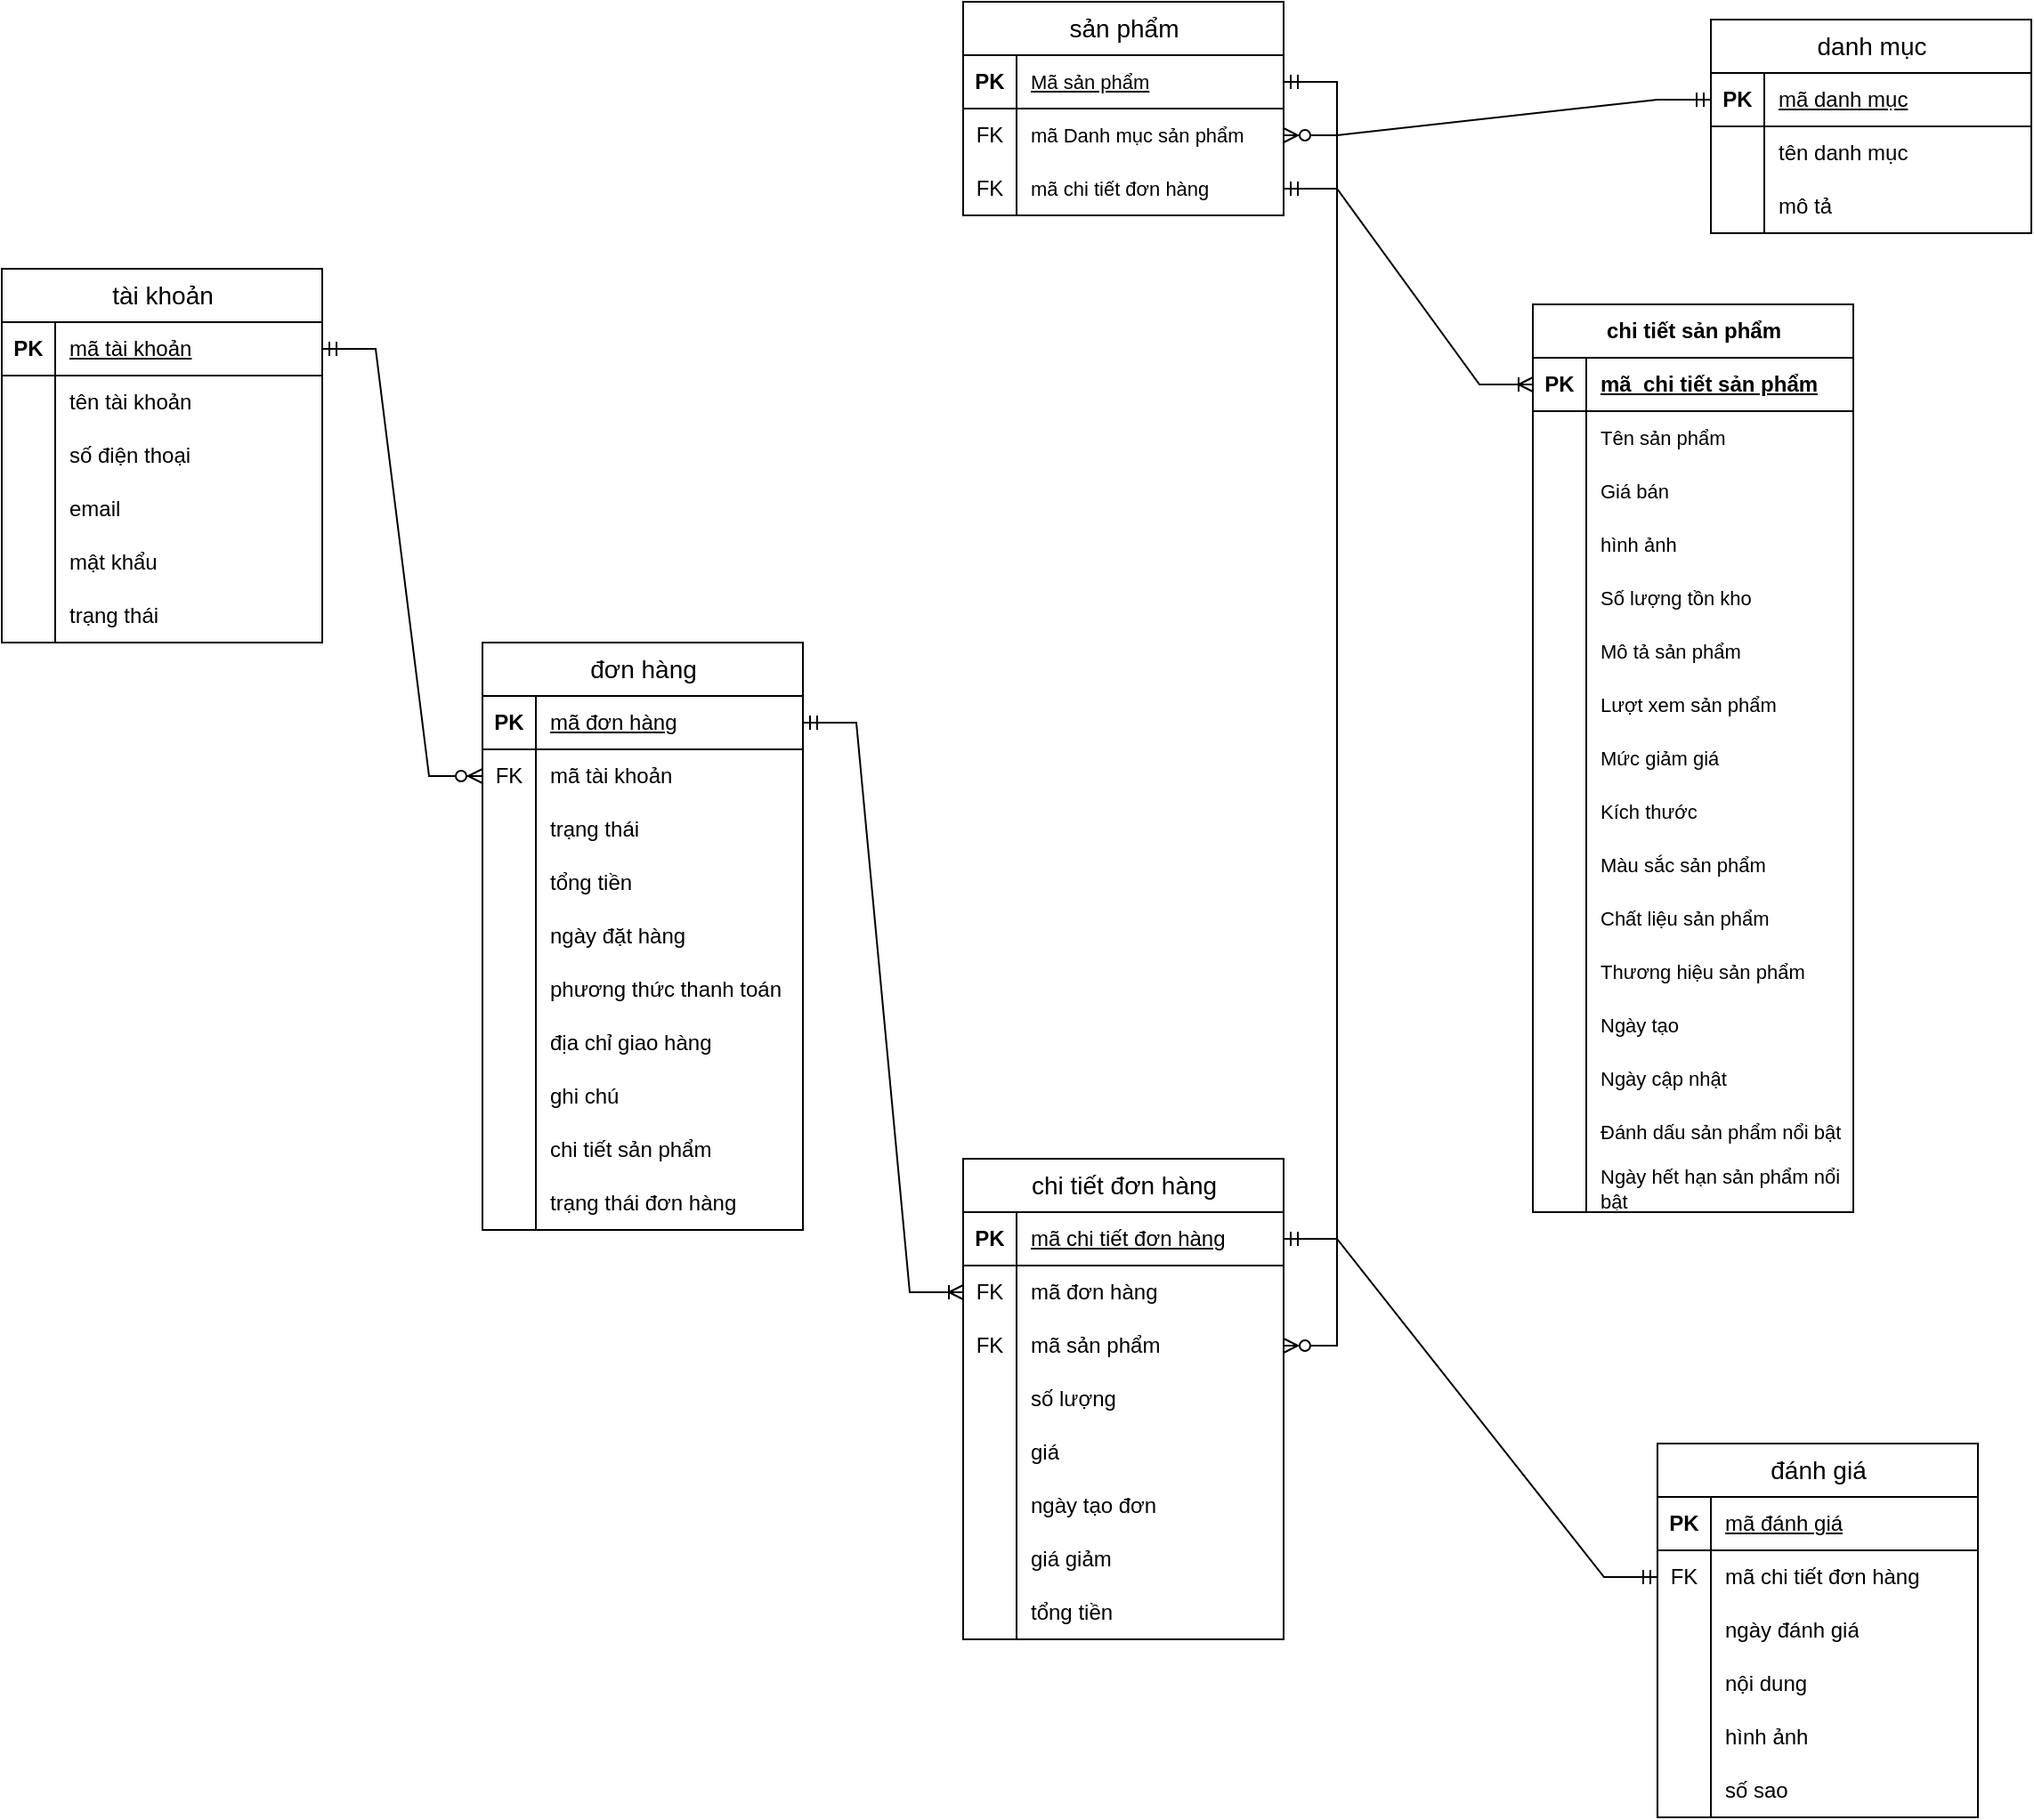 <mxfile version="26.0.4">
  <diagram name="Trang-1" id="30MxzrinfPoHCdv6CxGf">
    <mxGraphModel dx="2327" dy="-373" grid="1" gridSize="10" guides="1" tooltips="1" connect="1" arrows="1" fold="1" page="1" pageScale="1" pageWidth="827" pageHeight="1169" math="0" shadow="0">
      <root>
        <mxCell id="0" />
        <mxCell id="1" parent="0" />
        <mxCell id="WPT5zGVeRuLsxEia6H5b-354" value="&lt;span style=&quot;font-size: 14px; font-weight: 400;&quot;&gt;tài khoản&lt;/span&gt;" style="shape=table;startSize=30;container=1;collapsible=1;childLayout=tableLayout;fixedRows=1;rowLines=0;fontStyle=1;align=center;resizeLast=1;html=1;" parent="1" vertex="1">
          <mxGeometry x="-170" y="1540" width="180" height="210" as="geometry" />
        </mxCell>
        <mxCell id="WPT5zGVeRuLsxEia6H5b-355" value="" style="shape=tableRow;horizontal=0;startSize=0;swimlaneHead=0;swimlaneBody=0;fillColor=none;collapsible=0;dropTarget=0;points=[[0,0.5],[1,0.5]];portConstraint=eastwest;top=0;left=0;right=0;bottom=1;" parent="WPT5zGVeRuLsxEia6H5b-354" vertex="1">
          <mxGeometry y="30" width="180" height="30" as="geometry" />
        </mxCell>
        <mxCell id="WPT5zGVeRuLsxEia6H5b-356" value="PK" style="shape=partialRectangle;connectable=0;fillColor=none;top=0;left=0;bottom=0;right=0;fontStyle=1;overflow=hidden;whiteSpace=wrap;html=1;" parent="WPT5zGVeRuLsxEia6H5b-355" vertex="1">
          <mxGeometry width="30" height="30" as="geometry">
            <mxRectangle width="30" height="30" as="alternateBounds" />
          </mxGeometry>
        </mxCell>
        <mxCell id="WPT5zGVeRuLsxEia6H5b-357" value="&lt;span style=&quot;font-weight: 400;&quot;&gt;mã tài khoản&lt;/span&gt;" style="shape=partialRectangle;connectable=0;fillColor=none;top=0;left=0;bottom=0;right=0;align=left;spacingLeft=6;fontStyle=5;overflow=hidden;whiteSpace=wrap;html=1;" parent="WPT5zGVeRuLsxEia6H5b-355" vertex="1">
          <mxGeometry x="30" width="150" height="30" as="geometry">
            <mxRectangle width="150" height="30" as="alternateBounds" />
          </mxGeometry>
        </mxCell>
        <mxCell id="WPT5zGVeRuLsxEia6H5b-358" value="" style="shape=tableRow;horizontal=0;startSize=0;swimlaneHead=0;swimlaneBody=0;fillColor=none;collapsible=0;dropTarget=0;points=[[0,0.5],[1,0.5]];portConstraint=eastwest;top=0;left=0;right=0;bottom=0;" parent="WPT5zGVeRuLsxEia6H5b-354" vertex="1">
          <mxGeometry y="60" width="180" height="30" as="geometry" />
        </mxCell>
        <mxCell id="WPT5zGVeRuLsxEia6H5b-359" value="" style="shape=partialRectangle;connectable=0;fillColor=none;top=0;left=0;bottom=0;right=0;editable=1;overflow=hidden;whiteSpace=wrap;html=1;" parent="WPT5zGVeRuLsxEia6H5b-358" vertex="1">
          <mxGeometry width="30" height="30" as="geometry">
            <mxRectangle width="30" height="30" as="alternateBounds" />
          </mxGeometry>
        </mxCell>
        <mxCell id="WPT5zGVeRuLsxEia6H5b-360" value="tên tài khoản" style="shape=partialRectangle;connectable=0;fillColor=none;top=0;left=0;bottom=0;right=0;align=left;spacingLeft=6;overflow=hidden;whiteSpace=wrap;html=1;" parent="WPT5zGVeRuLsxEia6H5b-358" vertex="1">
          <mxGeometry x="30" width="150" height="30" as="geometry">
            <mxRectangle width="150" height="30" as="alternateBounds" />
          </mxGeometry>
        </mxCell>
        <mxCell id="WPT5zGVeRuLsxEia6H5b-361" value="" style="shape=tableRow;horizontal=0;startSize=0;swimlaneHead=0;swimlaneBody=0;fillColor=none;collapsible=0;dropTarget=0;points=[[0,0.5],[1,0.5]];portConstraint=eastwest;top=0;left=0;right=0;bottom=0;" parent="WPT5zGVeRuLsxEia6H5b-354" vertex="1">
          <mxGeometry y="90" width="180" height="30" as="geometry" />
        </mxCell>
        <mxCell id="WPT5zGVeRuLsxEia6H5b-362" value="" style="shape=partialRectangle;connectable=0;fillColor=none;top=0;left=0;bottom=0;right=0;editable=1;overflow=hidden;whiteSpace=wrap;html=1;" parent="WPT5zGVeRuLsxEia6H5b-361" vertex="1">
          <mxGeometry width="30" height="30" as="geometry">
            <mxRectangle width="30" height="30" as="alternateBounds" />
          </mxGeometry>
        </mxCell>
        <mxCell id="WPT5zGVeRuLsxEia6H5b-363" value="số điện thoại" style="shape=partialRectangle;connectable=0;fillColor=none;top=0;left=0;bottom=0;right=0;align=left;spacingLeft=6;overflow=hidden;whiteSpace=wrap;html=1;" parent="WPT5zGVeRuLsxEia6H5b-361" vertex="1">
          <mxGeometry x="30" width="150" height="30" as="geometry">
            <mxRectangle width="150" height="30" as="alternateBounds" />
          </mxGeometry>
        </mxCell>
        <mxCell id="WPT5zGVeRuLsxEia6H5b-364" value="" style="shape=tableRow;horizontal=0;startSize=0;swimlaneHead=0;swimlaneBody=0;fillColor=none;collapsible=0;dropTarget=0;points=[[0,0.5],[1,0.5]];portConstraint=eastwest;top=0;left=0;right=0;bottom=0;" parent="WPT5zGVeRuLsxEia6H5b-354" vertex="1">
          <mxGeometry y="120" width="180" height="30" as="geometry" />
        </mxCell>
        <mxCell id="WPT5zGVeRuLsxEia6H5b-365" value="" style="shape=partialRectangle;connectable=0;fillColor=none;top=0;left=0;bottom=0;right=0;editable=1;overflow=hidden;whiteSpace=wrap;html=1;" parent="WPT5zGVeRuLsxEia6H5b-364" vertex="1">
          <mxGeometry width="30" height="30" as="geometry">
            <mxRectangle width="30" height="30" as="alternateBounds" />
          </mxGeometry>
        </mxCell>
        <mxCell id="WPT5zGVeRuLsxEia6H5b-366" value="email" style="shape=partialRectangle;connectable=0;fillColor=none;top=0;left=0;bottom=0;right=0;align=left;spacingLeft=6;overflow=hidden;whiteSpace=wrap;html=1;" parent="WPT5zGVeRuLsxEia6H5b-364" vertex="1">
          <mxGeometry x="30" width="150" height="30" as="geometry">
            <mxRectangle width="150" height="30" as="alternateBounds" />
          </mxGeometry>
        </mxCell>
        <mxCell id="WPT5zGVeRuLsxEia6H5b-367" value="" style="shape=tableRow;horizontal=0;startSize=0;swimlaneHead=0;swimlaneBody=0;fillColor=none;collapsible=0;dropTarget=0;points=[[0,0.5],[1,0.5]];portConstraint=eastwest;top=0;left=0;right=0;bottom=0;" parent="WPT5zGVeRuLsxEia6H5b-354" vertex="1">
          <mxGeometry y="150" width="180" height="30" as="geometry" />
        </mxCell>
        <mxCell id="WPT5zGVeRuLsxEia6H5b-368" value="" style="shape=partialRectangle;connectable=0;fillColor=none;top=0;left=0;bottom=0;right=0;editable=1;overflow=hidden;whiteSpace=wrap;html=1;" parent="WPT5zGVeRuLsxEia6H5b-367" vertex="1">
          <mxGeometry width="30" height="30" as="geometry">
            <mxRectangle width="30" height="30" as="alternateBounds" />
          </mxGeometry>
        </mxCell>
        <mxCell id="WPT5zGVeRuLsxEia6H5b-369" value="mật khẩu" style="shape=partialRectangle;connectable=0;fillColor=none;top=0;left=0;bottom=0;right=0;align=left;spacingLeft=6;overflow=hidden;whiteSpace=wrap;html=1;" parent="WPT5zGVeRuLsxEia6H5b-367" vertex="1">
          <mxGeometry x="30" width="150" height="30" as="geometry">
            <mxRectangle width="150" height="30" as="alternateBounds" />
          </mxGeometry>
        </mxCell>
        <mxCell id="WPT5zGVeRuLsxEia6H5b-370" value="" style="shape=tableRow;horizontal=0;startSize=0;swimlaneHead=0;swimlaneBody=0;fillColor=none;collapsible=0;dropTarget=0;points=[[0,0.5],[1,0.5]];portConstraint=eastwest;top=0;left=0;right=0;bottom=0;" parent="WPT5zGVeRuLsxEia6H5b-354" vertex="1">
          <mxGeometry y="180" width="180" height="30" as="geometry" />
        </mxCell>
        <mxCell id="WPT5zGVeRuLsxEia6H5b-371" value="" style="shape=partialRectangle;connectable=0;fillColor=none;top=0;left=0;bottom=0;right=0;editable=1;overflow=hidden;whiteSpace=wrap;html=1;" parent="WPT5zGVeRuLsxEia6H5b-370" vertex="1">
          <mxGeometry width="30" height="30" as="geometry">
            <mxRectangle width="30" height="30" as="alternateBounds" />
          </mxGeometry>
        </mxCell>
        <mxCell id="WPT5zGVeRuLsxEia6H5b-372" value="trạng thái" style="shape=partialRectangle;connectable=0;fillColor=none;top=0;left=0;bottom=0;right=0;align=left;spacingLeft=6;overflow=hidden;whiteSpace=wrap;html=1;" parent="WPT5zGVeRuLsxEia6H5b-370" vertex="1">
          <mxGeometry x="30" width="150" height="30" as="geometry">
            <mxRectangle width="150" height="30" as="alternateBounds" />
          </mxGeometry>
        </mxCell>
        <mxCell id="WPT5zGVeRuLsxEia6H5b-380" value="&lt;span style=&quot;font-size: 14px; font-weight: 400;&quot;&gt;đánh giá&lt;/span&gt;" style="shape=table;startSize=30;container=1;collapsible=1;childLayout=tableLayout;fixedRows=1;rowLines=0;fontStyle=1;align=center;resizeLast=1;html=1;" parent="1" vertex="1">
          <mxGeometry x="760" y="2200" width="180" height="210" as="geometry" />
        </mxCell>
        <mxCell id="WPT5zGVeRuLsxEia6H5b-381" value="" style="shape=tableRow;horizontal=0;startSize=0;swimlaneHead=0;swimlaneBody=0;fillColor=none;collapsible=0;dropTarget=0;points=[[0,0.5],[1,0.5]];portConstraint=eastwest;top=0;left=0;right=0;bottom=1;" parent="WPT5zGVeRuLsxEia6H5b-380" vertex="1">
          <mxGeometry y="30" width="180" height="30" as="geometry" />
        </mxCell>
        <mxCell id="WPT5zGVeRuLsxEia6H5b-382" value="PK" style="shape=partialRectangle;connectable=0;fillColor=none;top=0;left=0;bottom=0;right=0;fontStyle=1;overflow=hidden;whiteSpace=wrap;html=1;" parent="WPT5zGVeRuLsxEia6H5b-381" vertex="1">
          <mxGeometry width="30" height="30" as="geometry">
            <mxRectangle width="30" height="30" as="alternateBounds" />
          </mxGeometry>
        </mxCell>
        <mxCell id="WPT5zGVeRuLsxEia6H5b-383" value="&lt;span style=&quot;font-weight: 400;&quot;&gt;mã đánh giá&lt;/span&gt;" style="shape=partialRectangle;connectable=0;fillColor=none;top=0;left=0;bottom=0;right=0;align=left;spacingLeft=6;fontStyle=5;overflow=hidden;whiteSpace=wrap;html=1;" parent="WPT5zGVeRuLsxEia6H5b-381" vertex="1">
          <mxGeometry x="30" width="150" height="30" as="geometry">
            <mxRectangle width="150" height="30" as="alternateBounds" />
          </mxGeometry>
        </mxCell>
        <mxCell id="WPT5zGVeRuLsxEia6H5b-393" value="" style="shape=tableRow;horizontal=0;startSize=0;swimlaneHead=0;swimlaneBody=0;fillColor=none;collapsible=0;dropTarget=0;points=[[0,0.5],[1,0.5]];portConstraint=eastwest;top=0;left=0;right=0;bottom=0;" parent="WPT5zGVeRuLsxEia6H5b-380" vertex="1">
          <mxGeometry y="60" width="180" height="30" as="geometry" />
        </mxCell>
        <mxCell id="WPT5zGVeRuLsxEia6H5b-394" value="FK" style="shape=partialRectangle;connectable=0;fillColor=none;top=0;left=0;bottom=0;right=0;editable=1;overflow=hidden;whiteSpace=wrap;html=1;" parent="WPT5zGVeRuLsxEia6H5b-393" vertex="1">
          <mxGeometry width="30" height="30" as="geometry">
            <mxRectangle width="30" height="30" as="alternateBounds" />
          </mxGeometry>
        </mxCell>
        <mxCell id="WPT5zGVeRuLsxEia6H5b-395" value="mã chi tiết đơn hàng" style="shape=partialRectangle;connectable=0;fillColor=none;top=0;left=0;bottom=0;right=0;align=left;spacingLeft=6;overflow=hidden;whiteSpace=wrap;html=1;" parent="WPT5zGVeRuLsxEia6H5b-393" vertex="1">
          <mxGeometry x="30" width="150" height="30" as="geometry">
            <mxRectangle width="150" height="30" as="alternateBounds" />
          </mxGeometry>
        </mxCell>
        <mxCell id="WPT5zGVeRuLsxEia6H5b-619" value="" style="shape=tableRow;horizontal=0;startSize=0;swimlaneHead=0;swimlaneBody=0;fillColor=none;collapsible=0;dropTarget=0;points=[[0,0.5],[1,0.5]];portConstraint=eastwest;top=0;left=0;right=0;bottom=0;" parent="WPT5zGVeRuLsxEia6H5b-380" vertex="1">
          <mxGeometry y="90" width="180" height="30" as="geometry" />
        </mxCell>
        <mxCell id="WPT5zGVeRuLsxEia6H5b-620" value="" style="shape=partialRectangle;connectable=0;fillColor=none;top=0;left=0;bottom=0;right=0;editable=1;overflow=hidden;whiteSpace=wrap;html=1;" parent="WPT5zGVeRuLsxEia6H5b-619" vertex="1">
          <mxGeometry width="30" height="30" as="geometry">
            <mxRectangle width="30" height="30" as="alternateBounds" />
          </mxGeometry>
        </mxCell>
        <mxCell id="WPT5zGVeRuLsxEia6H5b-621" value="ngày đánh giá" style="shape=partialRectangle;connectable=0;fillColor=none;top=0;left=0;bottom=0;right=0;align=left;spacingLeft=6;overflow=hidden;whiteSpace=wrap;html=1;" parent="WPT5zGVeRuLsxEia6H5b-619" vertex="1">
          <mxGeometry x="30" width="150" height="30" as="geometry">
            <mxRectangle width="150" height="30" as="alternateBounds" />
          </mxGeometry>
        </mxCell>
        <mxCell id="WPT5zGVeRuLsxEia6H5b-396" value="" style="shape=tableRow;horizontal=0;startSize=0;swimlaneHead=0;swimlaneBody=0;fillColor=none;collapsible=0;dropTarget=0;points=[[0,0.5],[1,0.5]];portConstraint=eastwest;top=0;left=0;right=0;bottom=0;" parent="WPT5zGVeRuLsxEia6H5b-380" vertex="1">
          <mxGeometry y="120" width="180" height="30" as="geometry" />
        </mxCell>
        <mxCell id="WPT5zGVeRuLsxEia6H5b-397" value="" style="shape=partialRectangle;connectable=0;fillColor=none;top=0;left=0;bottom=0;right=0;editable=1;overflow=hidden;whiteSpace=wrap;html=1;" parent="WPT5zGVeRuLsxEia6H5b-396" vertex="1">
          <mxGeometry width="30" height="30" as="geometry">
            <mxRectangle width="30" height="30" as="alternateBounds" />
          </mxGeometry>
        </mxCell>
        <mxCell id="WPT5zGVeRuLsxEia6H5b-398" value="nội dung" style="shape=partialRectangle;connectable=0;fillColor=none;top=0;left=0;bottom=0;right=0;align=left;spacingLeft=6;overflow=hidden;whiteSpace=wrap;html=1;" parent="WPT5zGVeRuLsxEia6H5b-396" vertex="1">
          <mxGeometry x="30" width="150" height="30" as="geometry">
            <mxRectangle width="150" height="30" as="alternateBounds" />
          </mxGeometry>
        </mxCell>
        <mxCell id="WPT5zGVeRuLsxEia6H5b-402" value="" style="shape=tableRow;horizontal=0;startSize=0;swimlaneHead=0;swimlaneBody=0;fillColor=none;collapsible=0;dropTarget=0;points=[[0,0.5],[1,0.5]];portConstraint=eastwest;top=0;left=0;right=0;bottom=0;" parent="WPT5zGVeRuLsxEia6H5b-380" vertex="1">
          <mxGeometry y="150" width="180" height="30" as="geometry" />
        </mxCell>
        <mxCell id="WPT5zGVeRuLsxEia6H5b-403" value="" style="shape=partialRectangle;connectable=0;fillColor=none;top=0;left=0;bottom=0;right=0;editable=1;overflow=hidden;whiteSpace=wrap;html=1;" parent="WPT5zGVeRuLsxEia6H5b-402" vertex="1">
          <mxGeometry width="30" height="30" as="geometry">
            <mxRectangle width="30" height="30" as="alternateBounds" />
          </mxGeometry>
        </mxCell>
        <mxCell id="WPT5zGVeRuLsxEia6H5b-404" value="hình ảnh" style="shape=partialRectangle;connectable=0;fillColor=none;top=0;left=0;bottom=0;right=0;align=left;spacingLeft=6;overflow=hidden;whiteSpace=wrap;html=1;" parent="WPT5zGVeRuLsxEia6H5b-402" vertex="1">
          <mxGeometry x="30" width="150" height="30" as="geometry">
            <mxRectangle width="150" height="30" as="alternateBounds" />
          </mxGeometry>
        </mxCell>
        <mxCell id="WPT5zGVeRuLsxEia6H5b-616" value="" style="shape=tableRow;horizontal=0;startSize=0;swimlaneHead=0;swimlaneBody=0;fillColor=none;collapsible=0;dropTarget=0;points=[[0,0.5],[1,0.5]];portConstraint=eastwest;top=0;left=0;right=0;bottom=0;" parent="WPT5zGVeRuLsxEia6H5b-380" vertex="1">
          <mxGeometry y="180" width="180" height="30" as="geometry" />
        </mxCell>
        <mxCell id="WPT5zGVeRuLsxEia6H5b-617" value="" style="shape=partialRectangle;connectable=0;fillColor=none;top=0;left=0;bottom=0;right=0;editable=1;overflow=hidden;whiteSpace=wrap;html=1;" parent="WPT5zGVeRuLsxEia6H5b-616" vertex="1">
          <mxGeometry width="30" height="30" as="geometry">
            <mxRectangle width="30" height="30" as="alternateBounds" />
          </mxGeometry>
        </mxCell>
        <mxCell id="WPT5zGVeRuLsxEia6H5b-618" value="số sao" style="shape=partialRectangle;connectable=0;fillColor=none;top=0;left=0;bottom=0;right=0;align=left;spacingLeft=6;overflow=hidden;whiteSpace=wrap;html=1;" parent="WPT5zGVeRuLsxEia6H5b-616" vertex="1">
          <mxGeometry x="30" width="150" height="30" as="geometry">
            <mxRectangle width="150" height="30" as="alternateBounds" />
          </mxGeometry>
        </mxCell>
        <mxCell id="WPT5zGVeRuLsxEia6H5b-405" value="&lt;span style=&quot;font-size: 14px; font-weight: 400;&quot;&gt;danh mục&lt;/span&gt;" style="shape=table;startSize=30;container=1;collapsible=1;childLayout=tableLayout;fixedRows=1;rowLines=0;fontStyle=1;align=center;resizeLast=1;html=1;" parent="1" vertex="1">
          <mxGeometry x="790" y="1400" width="180" height="120" as="geometry" />
        </mxCell>
        <mxCell id="WPT5zGVeRuLsxEia6H5b-406" value="" style="shape=tableRow;horizontal=0;startSize=0;swimlaneHead=0;swimlaneBody=0;fillColor=none;collapsible=0;dropTarget=0;points=[[0,0.5],[1,0.5]];portConstraint=eastwest;top=0;left=0;right=0;bottom=1;" parent="WPT5zGVeRuLsxEia6H5b-405" vertex="1">
          <mxGeometry y="30" width="180" height="30" as="geometry" />
        </mxCell>
        <mxCell id="WPT5zGVeRuLsxEia6H5b-407" value="PK" style="shape=partialRectangle;connectable=0;fillColor=none;top=0;left=0;bottom=0;right=0;fontStyle=1;overflow=hidden;whiteSpace=wrap;html=1;" parent="WPT5zGVeRuLsxEia6H5b-406" vertex="1">
          <mxGeometry width="30" height="30" as="geometry">
            <mxRectangle width="30" height="30" as="alternateBounds" />
          </mxGeometry>
        </mxCell>
        <mxCell id="WPT5zGVeRuLsxEia6H5b-408" value="&lt;span style=&quot;font-weight: 400;&quot;&gt;mã danh mục&lt;/span&gt;" style="shape=partialRectangle;connectable=0;fillColor=none;top=0;left=0;bottom=0;right=0;align=left;spacingLeft=6;fontStyle=5;overflow=hidden;whiteSpace=wrap;html=1;" parent="WPT5zGVeRuLsxEia6H5b-406" vertex="1">
          <mxGeometry x="30" width="150" height="30" as="geometry">
            <mxRectangle width="150" height="30" as="alternateBounds" />
          </mxGeometry>
        </mxCell>
        <mxCell id="WPT5zGVeRuLsxEia6H5b-409" value="" style="shape=tableRow;horizontal=0;startSize=0;swimlaneHead=0;swimlaneBody=0;fillColor=none;collapsible=0;dropTarget=0;points=[[0,0.5],[1,0.5]];portConstraint=eastwest;top=0;left=0;right=0;bottom=0;" parent="WPT5zGVeRuLsxEia6H5b-405" vertex="1">
          <mxGeometry y="60" width="180" height="30" as="geometry" />
        </mxCell>
        <mxCell id="WPT5zGVeRuLsxEia6H5b-410" value="" style="shape=partialRectangle;connectable=0;fillColor=none;top=0;left=0;bottom=0;right=0;editable=1;overflow=hidden;whiteSpace=wrap;html=1;" parent="WPT5zGVeRuLsxEia6H5b-409" vertex="1">
          <mxGeometry width="30" height="30" as="geometry">
            <mxRectangle width="30" height="30" as="alternateBounds" />
          </mxGeometry>
        </mxCell>
        <mxCell id="WPT5zGVeRuLsxEia6H5b-411" value="tên danh mục" style="shape=partialRectangle;connectable=0;fillColor=none;top=0;left=0;bottom=0;right=0;align=left;spacingLeft=6;overflow=hidden;whiteSpace=wrap;html=1;" parent="WPT5zGVeRuLsxEia6H5b-409" vertex="1">
          <mxGeometry x="30" width="150" height="30" as="geometry">
            <mxRectangle width="150" height="30" as="alternateBounds" />
          </mxGeometry>
        </mxCell>
        <mxCell id="WPT5zGVeRuLsxEia6H5b-412" value="" style="shape=tableRow;horizontal=0;startSize=0;swimlaneHead=0;swimlaneBody=0;fillColor=none;collapsible=0;dropTarget=0;points=[[0,0.5],[1,0.5]];portConstraint=eastwest;top=0;left=0;right=0;bottom=0;" parent="WPT5zGVeRuLsxEia6H5b-405" vertex="1">
          <mxGeometry y="90" width="180" height="30" as="geometry" />
        </mxCell>
        <mxCell id="WPT5zGVeRuLsxEia6H5b-413" value="" style="shape=partialRectangle;connectable=0;fillColor=none;top=0;left=0;bottom=0;right=0;editable=1;overflow=hidden;whiteSpace=wrap;html=1;" parent="WPT5zGVeRuLsxEia6H5b-412" vertex="1">
          <mxGeometry width="30" height="30" as="geometry">
            <mxRectangle width="30" height="30" as="alternateBounds" />
          </mxGeometry>
        </mxCell>
        <mxCell id="WPT5zGVeRuLsxEia6H5b-414" value="mô tả" style="shape=partialRectangle;connectable=0;fillColor=none;top=0;left=0;bottom=0;right=0;align=left;spacingLeft=6;overflow=hidden;whiteSpace=wrap;html=1;" parent="WPT5zGVeRuLsxEia6H5b-412" vertex="1">
          <mxGeometry x="30" width="150" height="30" as="geometry">
            <mxRectangle width="150" height="30" as="alternateBounds" />
          </mxGeometry>
        </mxCell>
        <mxCell id="WPT5zGVeRuLsxEia6H5b-418" value="&lt;span style=&quot;font-size: 14px; font-weight: 400;&quot;&gt;sản phẩm&lt;/span&gt;" style="shape=table;startSize=30;container=1;collapsible=1;childLayout=tableLayout;fixedRows=1;rowLines=0;fontStyle=1;align=center;resizeLast=1;html=1;" parent="1" vertex="1">
          <mxGeometry x="370" y="1390" width="180" height="120" as="geometry" />
        </mxCell>
        <mxCell id="WPT5zGVeRuLsxEia6H5b-419" value="" style="shape=tableRow;horizontal=0;startSize=0;swimlaneHead=0;swimlaneBody=0;fillColor=none;collapsible=0;dropTarget=0;points=[[0,0.5],[1,0.5]];portConstraint=eastwest;top=0;left=0;right=0;bottom=1;" parent="WPT5zGVeRuLsxEia6H5b-418" vertex="1">
          <mxGeometry y="30" width="180" height="30" as="geometry" />
        </mxCell>
        <mxCell id="WPT5zGVeRuLsxEia6H5b-420" value="PK" style="shape=partialRectangle;connectable=0;fillColor=none;top=0;left=0;bottom=0;right=0;fontStyle=1;overflow=hidden;whiteSpace=wrap;html=1;" parent="WPT5zGVeRuLsxEia6H5b-419" vertex="1">
          <mxGeometry width="30" height="30" as="geometry">
            <mxRectangle width="30" height="30" as="alternateBounds" />
          </mxGeometry>
        </mxCell>
        <mxCell id="WPT5zGVeRuLsxEia6H5b-421" value="&lt;span style=&quot;font-size: 11px; font-weight: 400;&quot;&gt;Mã sản phẩm&lt;/span&gt;" style="shape=partialRectangle;connectable=0;fillColor=none;top=0;left=0;bottom=0;right=0;align=left;spacingLeft=6;fontStyle=5;overflow=hidden;whiteSpace=wrap;html=1;" parent="WPT5zGVeRuLsxEia6H5b-419" vertex="1">
          <mxGeometry x="30" width="150" height="30" as="geometry">
            <mxRectangle width="150" height="30" as="alternateBounds" />
          </mxGeometry>
        </mxCell>
        <mxCell id="WPT5zGVeRuLsxEia6H5b-422" value="" style="shape=tableRow;horizontal=0;startSize=0;swimlaneHead=0;swimlaneBody=0;fillColor=none;collapsible=0;dropTarget=0;points=[[0,0.5],[1,0.5]];portConstraint=eastwest;top=0;left=0;right=0;bottom=0;" parent="WPT5zGVeRuLsxEia6H5b-418" vertex="1">
          <mxGeometry y="60" width="180" height="30" as="geometry" />
        </mxCell>
        <mxCell id="WPT5zGVeRuLsxEia6H5b-423" value="FK" style="shape=partialRectangle;connectable=0;fillColor=none;top=0;left=0;bottom=0;right=0;editable=1;overflow=hidden;whiteSpace=wrap;html=1;" parent="WPT5zGVeRuLsxEia6H5b-422" vertex="1">
          <mxGeometry width="30" height="30" as="geometry">
            <mxRectangle width="30" height="30" as="alternateBounds" />
          </mxGeometry>
        </mxCell>
        <mxCell id="WPT5zGVeRuLsxEia6H5b-424" value="&lt;span style=&quot;font-size: 11px;&quot;&gt;mã Danh mục sản phẩm&lt;/span&gt;" style="shape=partialRectangle;connectable=0;fillColor=none;top=0;left=0;bottom=0;right=0;align=left;spacingLeft=6;overflow=hidden;whiteSpace=wrap;html=1;" parent="WPT5zGVeRuLsxEia6H5b-422" vertex="1">
          <mxGeometry x="30" width="150" height="30" as="geometry">
            <mxRectangle width="150" height="30" as="alternateBounds" />
          </mxGeometry>
        </mxCell>
        <mxCell id="WPT5zGVeRuLsxEia6H5b-425" value="" style="shape=tableRow;horizontal=0;startSize=0;swimlaneHead=0;swimlaneBody=0;fillColor=none;collapsible=0;dropTarget=0;points=[[0,0.5],[1,0.5]];portConstraint=eastwest;top=0;left=0;right=0;bottom=0;" parent="WPT5zGVeRuLsxEia6H5b-418" vertex="1">
          <mxGeometry y="90" width="180" height="30" as="geometry" />
        </mxCell>
        <mxCell id="WPT5zGVeRuLsxEia6H5b-426" value="FK" style="shape=partialRectangle;connectable=0;fillColor=none;top=0;left=0;bottom=0;right=0;editable=1;overflow=hidden;whiteSpace=wrap;html=1;" parent="WPT5zGVeRuLsxEia6H5b-425" vertex="1">
          <mxGeometry width="30" height="30" as="geometry">
            <mxRectangle width="30" height="30" as="alternateBounds" />
          </mxGeometry>
        </mxCell>
        <mxCell id="WPT5zGVeRuLsxEia6H5b-427" value="&lt;span style=&quot;font-size: 11px;&quot;&gt;mã chi tiết đơn hàng&lt;/span&gt;" style="shape=partialRectangle;connectable=0;fillColor=none;top=0;left=0;bottom=0;right=0;align=left;spacingLeft=6;overflow=hidden;whiteSpace=wrap;html=1;" parent="WPT5zGVeRuLsxEia6H5b-425" vertex="1">
          <mxGeometry x="30" width="150" height="30" as="geometry">
            <mxRectangle width="150" height="30" as="alternateBounds" />
          </mxGeometry>
        </mxCell>
        <mxCell id="WPT5zGVeRuLsxEia6H5b-473" value="&lt;span style=&quot;font-size: 14px; font-weight: 400;&quot;&gt;chi tiết đơn hàng&lt;/span&gt;" style="shape=table;startSize=30;container=1;collapsible=1;childLayout=tableLayout;fixedRows=1;rowLines=0;fontStyle=1;align=center;resizeLast=1;html=1;" parent="1" vertex="1">
          <mxGeometry x="370" y="2040" width="180" height="270" as="geometry" />
        </mxCell>
        <mxCell id="WPT5zGVeRuLsxEia6H5b-474" value="" style="shape=tableRow;horizontal=0;startSize=0;swimlaneHead=0;swimlaneBody=0;fillColor=none;collapsible=0;dropTarget=0;points=[[0,0.5],[1,0.5]];portConstraint=eastwest;top=0;left=0;right=0;bottom=1;" parent="WPT5zGVeRuLsxEia6H5b-473" vertex="1">
          <mxGeometry y="30" width="180" height="30" as="geometry" />
        </mxCell>
        <mxCell id="WPT5zGVeRuLsxEia6H5b-475" value="PK" style="shape=partialRectangle;connectable=0;fillColor=none;top=0;left=0;bottom=0;right=0;fontStyle=1;overflow=hidden;whiteSpace=wrap;html=1;" parent="WPT5zGVeRuLsxEia6H5b-474" vertex="1">
          <mxGeometry width="30" height="30" as="geometry">
            <mxRectangle width="30" height="30" as="alternateBounds" />
          </mxGeometry>
        </mxCell>
        <mxCell id="WPT5zGVeRuLsxEia6H5b-476" value="&lt;span style=&quot;font-weight: 400;&quot;&gt;mã chi tiết đơn hàng&lt;/span&gt;" style="shape=partialRectangle;connectable=0;fillColor=none;top=0;left=0;bottom=0;right=0;align=left;spacingLeft=6;fontStyle=5;overflow=hidden;whiteSpace=wrap;html=1;" parent="WPT5zGVeRuLsxEia6H5b-474" vertex="1">
          <mxGeometry x="30" width="150" height="30" as="geometry">
            <mxRectangle width="150" height="30" as="alternateBounds" />
          </mxGeometry>
        </mxCell>
        <mxCell id="WPT5zGVeRuLsxEia6H5b-477" value="" style="shape=tableRow;horizontal=0;startSize=0;swimlaneHead=0;swimlaneBody=0;fillColor=none;collapsible=0;dropTarget=0;points=[[0,0.5],[1,0.5]];portConstraint=eastwest;top=0;left=0;right=0;bottom=0;" parent="WPT5zGVeRuLsxEia6H5b-473" vertex="1">
          <mxGeometry y="60" width="180" height="30" as="geometry" />
        </mxCell>
        <mxCell id="WPT5zGVeRuLsxEia6H5b-478" value="FK" style="shape=partialRectangle;connectable=0;fillColor=none;top=0;left=0;bottom=0;right=0;editable=1;overflow=hidden;whiteSpace=wrap;html=1;" parent="WPT5zGVeRuLsxEia6H5b-477" vertex="1">
          <mxGeometry width="30" height="30" as="geometry">
            <mxRectangle width="30" height="30" as="alternateBounds" />
          </mxGeometry>
        </mxCell>
        <mxCell id="WPT5zGVeRuLsxEia6H5b-479" value="mã đơn hàng" style="shape=partialRectangle;connectable=0;fillColor=none;top=0;left=0;bottom=0;right=0;align=left;spacingLeft=6;overflow=hidden;whiteSpace=wrap;html=1;" parent="WPT5zGVeRuLsxEia6H5b-477" vertex="1">
          <mxGeometry x="30" width="150" height="30" as="geometry">
            <mxRectangle width="150" height="30" as="alternateBounds" />
          </mxGeometry>
        </mxCell>
        <mxCell id="WPT5zGVeRuLsxEia6H5b-480" value="" style="shape=tableRow;horizontal=0;startSize=0;swimlaneHead=0;swimlaneBody=0;fillColor=none;collapsible=0;dropTarget=0;points=[[0,0.5],[1,0.5]];portConstraint=eastwest;top=0;left=0;right=0;bottom=0;" parent="WPT5zGVeRuLsxEia6H5b-473" vertex="1">
          <mxGeometry y="90" width="180" height="30" as="geometry" />
        </mxCell>
        <mxCell id="WPT5zGVeRuLsxEia6H5b-481" value="FK" style="shape=partialRectangle;connectable=0;fillColor=none;top=0;left=0;bottom=0;right=0;editable=1;overflow=hidden;whiteSpace=wrap;html=1;" parent="WPT5zGVeRuLsxEia6H5b-480" vertex="1">
          <mxGeometry width="30" height="30" as="geometry">
            <mxRectangle width="30" height="30" as="alternateBounds" />
          </mxGeometry>
        </mxCell>
        <mxCell id="WPT5zGVeRuLsxEia6H5b-482" value="mã sản phẩm" style="shape=partialRectangle;connectable=0;fillColor=none;top=0;left=0;bottom=0;right=0;align=left;spacingLeft=6;overflow=hidden;whiteSpace=wrap;html=1;" parent="WPT5zGVeRuLsxEia6H5b-480" vertex="1">
          <mxGeometry x="30" width="150" height="30" as="geometry">
            <mxRectangle width="150" height="30" as="alternateBounds" />
          </mxGeometry>
        </mxCell>
        <mxCell id="WPT5zGVeRuLsxEia6H5b-545" value="" style="shape=tableRow;horizontal=0;startSize=0;swimlaneHead=0;swimlaneBody=0;fillColor=none;collapsible=0;dropTarget=0;points=[[0,0.5],[1,0.5]];portConstraint=eastwest;top=0;left=0;right=0;bottom=0;" parent="WPT5zGVeRuLsxEia6H5b-473" vertex="1">
          <mxGeometry y="120" width="180" height="30" as="geometry" />
        </mxCell>
        <mxCell id="WPT5zGVeRuLsxEia6H5b-546" value="" style="shape=partialRectangle;connectable=0;fillColor=none;top=0;left=0;bottom=0;right=0;editable=1;overflow=hidden;whiteSpace=wrap;html=1;" parent="WPT5zGVeRuLsxEia6H5b-545" vertex="1">
          <mxGeometry width="30" height="30" as="geometry">
            <mxRectangle width="30" height="30" as="alternateBounds" />
          </mxGeometry>
        </mxCell>
        <mxCell id="WPT5zGVeRuLsxEia6H5b-547" value="số lượng" style="shape=partialRectangle;connectable=0;fillColor=none;top=0;left=0;bottom=0;right=0;align=left;spacingLeft=6;overflow=hidden;whiteSpace=wrap;html=1;" parent="WPT5zGVeRuLsxEia6H5b-545" vertex="1">
          <mxGeometry x="30" width="150" height="30" as="geometry">
            <mxRectangle width="150" height="30" as="alternateBounds" />
          </mxGeometry>
        </mxCell>
        <mxCell id="WPT5zGVeRuLsxEia6H5b-486" value="" style="shape=tableRow;horizontal=0;startSize=0;swimlaneHead=0;swimlaneBody=0;fillColor=none;collapsible=0;dropTarget=0;points=[[0,0.5],[1,0.5]];portConstraint=eastwest;top=0;left=0;right=0;bottom=0;" parent="WPT5zGVeRuLsxEia6H5b-473" vertex="1">
          <mxGeometry y="150" width="180" height="30" as="geometry" />
        </mxCell>
        <mxCell id="WPT5zGVeRuLsxEia6H5b-487" value="" style="shape=partialRectangle;connectable=0;fillColor=none;top=0;left=0;bottom=0;right=0;editable=1;overflow=hidden;whiteSpace=wrap;html=1;" parent="WPT5zGVeRuLsxEia6H5b-486" vertex="1">
          <mxGeometry width="30" height="30" as="geometry">
            <mxRectangle width="30" height="30" as="alternateBounds" />
          </mxGeometry>
        </mxCell>
        <mxCell id="WPT5zGVeRuLsxEia6H5b-488" value="giá" style="shape=partialRectangle;connectable=0;fillColor=none;top=0;left=0;bottom=0;right=0;align=left;spacingLeft=6;overflow=hidden;whiteSpace=wrap;html=1;" parent="WPT5zGVeRuLsxEia6H5b-486" vertex="1">
          <mxGeometry x="30" width="150" height="30" as="geometry">
            <mxRectangle width="150" height="30" as="alternateBounds" />
          </mxGeometry>
        </mxCell>
        <mxCell id="WPT5zGVeRuLsxEia6H5b-489" value="" style="shape=tableRow;horizontal=0;startSize=0;swimlaneHead=0;swimlaneBody=0;fillColor=none;collapsible=0;dropTarget=0;points=[[0,0.5],[1,0.5]];portConstraint=eastwest;top=0;left=0;right=0;bottom=0;" parent="WPT5zGVeRuLsxEia6H5b-473" vertex="1">
          <mxGeometry y="180" width="180" height="30" as="geometry" />
        </mxCell>
        <mxCell id="WPT5zGVeRuLsxEia6H5b-490" value="" style="shape=partialRectangle;connectable=0;fillColor=none;top=0;left=0;bottom=0;right=0;editable=1;overflow=hidden;whiteSpace=wrap;html=1;" parent="WPT5zGVeRuLsxEia6H5b-489" vertex="1">
          <mxGeometry width="30" height="30" as="geometry">
            <mxRectangle width="30" height="30" as="alternateBounds" />
          </mxGeometry>
        </mxCell>
        <mxCell id="WPT5zGVeRuLsxEia6H5b-491" value="ngày tạo đơn" style="shape=partialRectangle;connectable=0;fillColor=none;top=0;left=0;bottom=0;right=0;align=left;spacingLeft=6;overflow=hidden;whiteSpace=wrap;html=1;" parent="WPT5zGVeRuLsxEia6H5b-489" vertex="1">
          <mxGeometry x="30" width="150" height="30" as="geometry">
            <mxRectangle width="150" height="30" as="alternateBounds" />
          </mxGeometry>
        </mxCell>
        <mxCell id="WPT5zGVeRuLsxEia6H5b-492" value="" style="shape=tableRow;horizontal=0;startSize=0;swimlaneHead=0;swimlaneBody=0;fillColor=none;collapsible=0;dropTarget=0;points=[[0,0.5],[1,0.5]];portConstraint=eastwest;top=0;left=0;right=0;bottom=0;" parent="WPT5zGVeRuLsxEia6H5b-473" vertex="1">
          <mxGeometry y="210" width="180" height="30" as="geometry" />
        </mxCell>
        <mxCell id="WPT5zGVeRuLsxEia6H5b-493" value="" style="shape=partialRectangle;connectable=0;fillColor=none;top=0;left=0;bottom=0;right=0;editable=1;overflow=hidden;whiteSpace=wrap;html=1;" parent="WPT5zGVeRuLsxEia6H5b-492" vertex="1">
          <mxGeometry width="30" height="30" as="geometry">
            <mxRectangle width="30" height="30" as="alternateBounds" />
          </mxGeometry>
        </mxCell>
        <mxCell id="WPT5zGVeRuLsxEia6H5b-494" value="giá giảm" style="shape=partialRectangle;connectable=0;fillColor=none;top=0;left=0;bottom=0;right=0;align=left;spacingLeft=6;overflow=hidden;whiteSpace=wrap;html=1;" parent="WPT5zGVeRuLsxEia6H5b-492" vertex="1">
          <mxGeometry x="30" width="150" height="30" as="geometry">
            <mxRectangle width="150" height="30" as="alternateBounds" />
          </mxGeometry>
        </mxCell>
        <mxCell id="WPT5zGVeRuLsxEia6H5b-495" value="" style="shape=tableRow;horizontal=0;startSize=0;swimlaneHead=0;swimlaneBody=0;fillColor=none;collapsible=0;dropTarget=0;points=[[0,0.5],[1,0.5]];portConstraint=eastwest;top=0;left=0;right=0;bottom=0;" parent="WPT5zGVeRuLsxEia6H5b-473" vertex="1">
          <mxGeometry y="240" width="180" height="30" as="geometry" />
        </mxCell>
        <mxCell id="WPT5zGVeRuLsxEia6H5b-496" value="" style="shape=partialRectangle;connectable=0;fillColor=none;top=0;left=0;bottom=0;right=0;editable=1;overflow=hidden;whiteSpace=wrap;html=1;" parent="WPT5zGVeRuLsxEia6H5b-495" vertex="1">
          <mxGeometry width="30" height="30" as="geometry">
            <mxRectangle width="30" height="30" as="alternateBounds" />
          </mxGeometry>
        </mxCell>
        <mxCell id="WPT5zGVeRuLsxEia6H5b-497" value="tổng tiền" style="shape=partialRectangle;connectable=0;fillColor=none;top=0;left=0;bottom=0;right=0;align=left;spacingLeft=6;overflow=hidden;whiteSpace=wrap;html=1;" parent="WPT5zGVeRuLsxEia6H5b-495" vertex="1">
          <mxGeometry x="30" width="150" height="30" as="geometry">
            <mxRectangle width="150" height="30" as="alternateBounds" />
          </mxGeometry>
        </mxCell>
        <mxCell id="WPT5zGVeRuLsxEia6H5b-501" value="&lt;span style=&quot;font-size: 14px; font-weight: 400;&quot;&gt;đơn hàng&lt;/span&gt;" style="shape=table;startSize=30;container=1;collapsible=1;childLayout=tableLayout;fixedRows=1;rowLines=0;fontStyle=1;align=center;resizeLast=1;html=1;" parent="1" vertex="1">
          <mxGeometry x="100" y="1750" width="180" height="330" as="geometry" />
        </mxCell>
        <mxCell id="WPT5zGVeRuLsxEia6H5b-502" value="" style="shape=tableRow;horizontal=0;startSize=0;swimlaneHead=0;swimlaneBody=0;fillColor=none;collapsible=0;dropTarget=0;points=[[0,0.5],[1,0.5]];portConstraint=eastwest;top=0;left=0;right=0;bottom=1;" parent="WPT5zGVeRuLsxEia6H5b-501" vertex="1">
          <mxGeometry y="30" width="180" height="30" as="geometry" />
        </mxCell>
        <mxCell id="WPT5zGVeRuLsxEia6H5b-503" value="PK" style="shape=partialRectangle;connectable=0;fillColor=none;top=0;left=0;bottom=0;right=0;fontStyle=1;overflow=hidden;whiteSpace=wrap;html=1;" parent="WPT5zGVeRuLsxEia6H5b-502" vertex="1">
          <mxGeometry width="30" height="30" as="geometry">
            <mxRectangle width="30" height="30" as="alternateBounds" />
          </mxGeometry>
        </mxCell>
        <mxCell id="WPT5zGVeRuLsxEia6H5b-504" value="&lt;span style=&quot;font-weight: 400;&quot;&gt;mã đơn hàng&lt;/span&gt;" style="shape=partialRectangle;connectable=0;fillColor=none;top=0;left=0;bottom=0;right=0;align=left;spacingLeft=6;fontStyle=5;overflow=hidden;whiteSpace=wrap;html=1;" parent="WPT5zGVeRuLsxEia6H5b-502" vertex="1">
          <mxGeometry x="30" width="150" height="30" as="geometry">
            <mxRectangle width="150" height="30" as="alternateBounds" />
          </mxGeometry>
        </mxCell>
        <mxCell id="WPT5zGVeRuLsxEia6H5b-505" value="" style="shape=tableRow;horizontal=0;startSize=0;swimlaneHead=0;swimlaneBody=0;fillColor=none;collapsible=0;dropTarget=0;points=[[0,0.5],[1,0.5]];portConstraint=eastwest;top=0;left=0;right=0;bottom=0;" parent="WPT5zGVeRuLsxEia6H5b-501" vertex="1">
          <mxGeometry y="60" width="180" height="30" as="geometry" />
        </mxCell>
        <mxCell id="WPT5zGVeRuLsxEia6H5b-506" value="FK" style="shape=partialRectangle;connectable=0;fillColor=none;top=0;left=0;bottom=0;right=0;editable=1;overflow=hidden;whiteSpace=wrap;html=1;" parent="WPT5zGVeRuLsxEia6H5b-505" vertex="1">
          <mxGeometry width="30" height="30" as="geometry">
            <mxRectangle width="30" height="30" as="alternateBounds" />
          </mxGeometry>
        </mxCell>
        <mxCell id="WPT5zGVeRuLsxEia6H5b-507" value="mã tài khoản" style="shape=partialRectangle;connectable=0;fillColor=none;top=0;left=0;bottom=0;right=0;align=left;spacingLeft=6;overflow=hidden;whiteSpace=wrap;html=1;" parent="WPT5zGVeRuLsxEia6H5b-505" vertex="1">
          <mxGeometry x="30" width="150" height="30" as="geometry">
            <mxRectangle width="150" height="30" as="alternateBounds" />
          </mxGeometry>
        </mxCell>
        <mxCell id="WPT5zGVeRuLsxEia6H5b-508" value="" style="shape=tableRow;horizontal=0;startSize=0;swimlaneHead=0;swimlaneBody=0;fillColor=none;collapsible=0;dropTarget=0;points=[[0,0.5],[1,0.5]];portConstraint=eastwest;top=0;left=0;right=0;bottom=0;" parent="WPT5zGVeRuLsxEia6H5b-501" vertex="1">
          <mxGeometry y="90" width="180" height="30" as="geometry" />
        </mxCell>
        <mxCell id="WPT5zGVeRuLsxEia6H5b-509" value="" style="shape=partialRectangle;connectable=0;fillColor=none;top=0;left=0;bottom=0;right=0;editable=1;overflow=hidden;whiteSpace=wrap;html=1;" parent="WPT5zGVeRuLsxEia6H5b-508" vertex="1">
          <mxGeometry width="30" height="30" as="geometry">
            <mxRectangle width="30" height="30" as="alternateBounds" />
          </mxGeometry>
        </mxCell>
        <mxCell id="WPT5zGVeRuLsxEia6H5b-510" value="trạng thái" style="shape=partialRectangle;connectable=0;fillColor=none;top=0;left=0;bottom=0;right=0;align=left;spacingLeft=6;overflow=hidden;whiteSpace=wrap;html=1;" parent="WPT5zGVeRuLsxEia6H5b-508" vertex="1">
          <mxGeometry x="30" width="150" height="30" as="geometry">
            <mxRectangle width="150" height="30" as="alternateBounds" />
          </mxGeometry>
        </mxCell>
        <mxCell id="WPT5zGVeRuLsxEia6H5b-511" value="" style="shape=tableRow;horizontal=0;startSize=0;swimlaneHead=0;swimlaneBody=0;fillColor=none;collapsible=0;dropTarget=0;points=[[0,0.5],[1,0.5]];portConstraint=eastwest;top=0;left=0;right=0;bottom=0;" parent="WPT5zGVeRuLsxEia6H5b-501" vertex="1">
          <mxGeometry y="120" width="180" height="30" as="geometry" />
        </mxCell>
        <mxCell id="WPT5zGVeRuLsxEia6H5b-512" value="" style="shape=partialRectangle;connectable=0;fillColor=none;top=0;left=0;bottom=0;right=0;editable=1;overflow=hidden;whiteSpace=wrap;html=1;" parent="WPT5zGVeRuLsxEia6H5b-511" vertex="1">
          <mxGeometry width="30" height="30" as="geometry">
            <mxRectangle width="30" height="30" as="alternateBounds" />
          </mxGeometry>
        </mxCell>
        <mxCell id="WPT5zGVeRuLsxEia6H5b-513" value="tổng tiền" style="shape=partialRectangle;connectable=0;fillColor=none;top=0;left=0;bottom=0;right=0;align=left;spacingLeft=6;overflow=hidden;whiteSpace=wrap;html=1;" parent="WPT5zGVeRuLsxEia6H5b-511" vertex="1">
          <mxGeometry x="30" width="150" height="30" as="geometry">
            <mxRectangle width="150" height="30" as="alternateBounds" />
          </mxGeometry>
        </mxCell>
        <mxCell id="WPT5zGVeRuLsxEia6H5b-515" value="" style="shape=tableRow;horizontal=0;startSize=0;swimlaneHead=0;swimlaneBody=0;fillColor=none;collapsible=0;dropTarget=0;points=[[0,0.5],[1,0.5]];portConstraint=eastwest;top=0;left=0;right=0;bottom=0;" parent="WPT5zGVeRuLsxEia6H5b-501" vertex="1">
          <mxGeometry y="150" width="180" height="30" as="geometry" />
        </mxCell>
        <mxCell id="WPT5zGVeRuLsxEia6H5b-516" value="" style="shape=partialRectangle;connectable=0;fillColor=none;top=0;left=0;bottom=0;right=0;editable=1;overflow=hidden;whiteSpace=wrap;html=1;" parent="WPT5zGVeRuLsxEia6H5b-515" vertex="1">
          <mxGeometry width="30" height="30" as="geometry">
            <mxRectangle width="30" height="30" as="alternateBounds" />
          </mxGeometry>
        </mxCell>
        <mxCell id="WPT5zGVeRuLsxEia6H5b-517" value="ngày đặt hàng" style="shape=partialRectangle;connectable=0;fillColor=none;top=0;left=0;bottom=0;right=0;align=left;spacingLeft=6;overflow=hidden;whiteSpace=wrap;html=1;" parent="WPT5zGVeRuLsxEia6H5b-515" vertex="1">
          <mxGeometry x="30" width="150" height="30" as="geometry">
            <mxRectangle width="150" height="30" as="alternateBounds" />
          </mxGeometry>
        </mxCell>
        <mxCell id="WPT5zGVeRuLsxEia6H5b-518" value="" style="shape=tableRow;horizontal=0;startSize=0;swimlaneHead=0;swimlaneBody=0;fillColor=none;collapsible=0;dropTarget=0;points=[[0,0.5],[1,0.5]];portConstraint=eastwest;top=0;left=0;right=0;bottom=0;" parent="WPT5zGVeRuLsxEia6H5b-501" vertex="1">
          <mxGeometry y="180" width="180" height="30" as="geometry" />
        </mxCell>
        <mxCell id="WPT5zGVeRuLsxEia6H5b-519" value="" style="shape=partialRectangle;connectable=0;fillColor=none;top=0;left=0;bottom=0;right=0;editable=1;overflow=hidden;whiteSpace=wrap;html=1;" parent="WPT5zGVeRuLsxEia6H5b-518" vertex="1">
          <mxGeometry width="30" height="30" as="geometry">
            <mxRectangle width="30" height="30" as="alternateBounds" />
          </mxGeometry>
        </mxCell>
        <mxCell id="WPT5zGVeRuLsxEia6H5b-520" value="phương thức thanh toán" style="shape=partialRectangle;connectable=0;fillColor=none;top=0;left=0;bottom=0;right=0;align=left;spacingLeft=6;overflow=hidden;whiteSpace=wrap;html=1;" parent="WPT5zGVeRuLsxEia6H5b-518" vertex="1">
          <mxGeometry x="30" width="150" height="30" as="geometry">
            <mxRectangle width="150" height="30" as="alternateBounds" />
          </mxGeometry>
        </mxCell>
        <mxCell id="WPT5zGVeRuLsxEia6H5b-521" value="" style="shape=tableRow;horizontal=0;startSize=0;swimlaneHead=0;swimlaneBody=0;fillColor=none;collapsible=0;dropTarget=0;points=[[0,0.5],[1,0.5]];portConstraint=eastwest;top=0;left=0;right=0;bottom=0;" parent="WPT5zGVeRuLsxEia6H5b-501" vertex="1">
          <mxGeometry y="210" width="180" height="30" as="geometry" />
        </mxCell>
        <mxCell id="WPT5zGVeRuLsxEia6H5b-522" value="" style="shape=partialRectangle;connectable=0;fillColor=none;top=0;left=0;bottom=0;right=0;editable=1;overflow=hidden;whiteSpace=wrap;html=1;" parent="WPT5zGVeRuLsxEia6H5b-521" vertex="1">
          <mxGeometry width="30" height="30" as="geometry">
            <mxRectangle width="30" height="30" as="alternateBounds" />
          </mxGeometry>
        </mxCell>
        <mxCell id="WPT5zGVeRuLsxEia6H5b-523" value="địa chỉ giao hàng" style="shape=partialRectangle;connectable=0;fillColor=none;top=0;left=0;bottom=0;right=0;align=left;spacingLeft=6;overflow=hidden;whiteSpace=wrap;html=1;" parent="WPT5zGVeRuLsxEia6H5b-521" vertex="1">
          <mxGeometry x="30" width="150" height="30" as="geometry">
            <mxRectangle width="150" height="30" as="alternateBounds" />
          </mxGeometry>
        </mxCell>
        <mxCell id="WPT5zGVeRuLsxEia6H5b-524" value="" style="shape=tableRow;horizontal=0;startSize=0;swimlaneHead=0;swimlaneBody=0;fillColor=none;collapsible=0;dropTarget=0;points=[[0,0.5],[1,0.5]];portConstraint=eastwest;top=0;left=0;right=0;bottom=0;" parent="WPT5zGVeRuLsxEia6H5b-501" vertex="1">
          <mxGeometry y="240" width="180" height="30" as="geometry" />
        </mxCell>
        <mxCell id="WPT5zGVeRuLsxEia6H5b-525" value="" style="shape=partialRectangle;connectable=0;fillColor=none;top=0;left=0;bottom=0;right=0;editable=1;overflow=hidden;whiteSpace=wrap;html=1;" parent="WPT5zGVeRuLsxEia6H5b-524" vertex="1">
          <mxGeometry width="30" height="30" as="geometry">
            <mxRectangle width="30" height="30" as="alternateBounds" />
          </mxGeometry>
        </mxCell>
        <mxCell id="WPT5zGVeRuLsxEia6H5b-526" value="ghi chú" style="shape=partialRectangle;connectable=0;fillColor=none;top=0;left=0;bottom=0;right=0;align=left;spacingLeft=6;overflow=hidden;whiteSpace=wrap;html=1;" parent="WPT5zGVeRuLsxEia6H5b-524" vertex="1">
          <mxGeometry x="30" width="150" height="30" as="geometry">
            <mxRectangle width="150" height="30" as="alternateBounds" />
          </mxGeometry>
        </mxCell>
        <mxCell id="WPT5zGVeRuLsxEia6H5b-527" value="" style="shape=tableRow;horizontal=0;startSize=0;swimlaneHead=0;swimlaneBody=0;fillColor=none;collapsible=0;dropTarget=0;points=[[0,0.5],[1,0.5]];portConstraint=eastwest;top=0;left=0;right=0;bottom=0;" parent="WPT5zGVeRuLsxEia6H5b-501" vertex="1">
          <mxGeometry y="270" width="180" height="30" as="geometry" />
        </mxCell>
        <mxCell id="WPT5zGVeRuLsxEia6H5b-528" value="" style="shape=partialRectangle;connectable=0;fillColor=none;top=0;left=0;bottom=0;right=0;editable=1;overflow=hidden;whiteSpace=wrap;html=1;" parent="WPT5zGVeRuLsxEia6H5b-527" vertex="1">
          <mxGeometry width="30" height="30" as="geometry">
            <mxRectangle width="30" height="30" as="alternateBounds" />
          </mxGeometry>
        </mxCell>
        <mxCell id="WPT5zGVeRuLsxEia6H5b-529" value="chi tiết sản phẩm" style="shape=partialRectangle;connectable=0;fillColor=none;top=0;left=0;bottom=0;right=0;align=left;spacingLeft=6;overflow=hidden;whiteSpace=wrap;html=1;" parent="WPT5zGVeRuLsxEia6H5b-527" vertex="1">
          <mxGeometry x="30" width="150" height="30" as="geometry">
            <mxRectangle width="150" height="30" as="alternateBounds" />
          </mxGeometry>
        </mxCell>
        <mxCell id="WPT5zGVeRuLsxEia6H5b-542" value="" style="shape=tableRow;horizontal=0;startSize=0;swimlaneHead=0;swimlaneBody=0;fillColor=none;collapsible=0;dropTarget=0;points=[[0,0.5],[1,0.5]];portConstraint=eastwest;top=0;left=0;right=0;bottom=0;" parent="WPT5zGVeRuLsxEia6H5b-501" vertex="1">
          <mxGeometry y="300" width="180" height="30" as="geometry" />
        </mxCell>
        <mxCell id="WPT5zGVeRuLsxEia6H5b-543" value="" style="shape=partialRectangle;connectable=0;fillColor=none;top=0;left=0;bottom=0;right=0;editable=1;overflow=hidden;whiteSpace=wrap;html=1;" parent="WPT5zGVeRuLsxEia6H5b-542" vertex="1">
          <mxGeometry width="30" height="30" as="geometry">
            <mxRectangle width="30" height="30" as="alternateBounds" />
          </mxGeometry>
        </mxCell>
        <mxCell id="WPT5zGVeRuLsxEia6H5b-544" value="trạng thái đơn hàng" style="shape=partialRectangle;connectable=0;fillColor=none;top=0;left=0;bottom=0;right=0;align=left;spacingLeft=6;overflow=hidden;whiteSpace=wrap;html=1;" parent="WPT5zGVeRuLsxEia6H5b-542" vertex="1">
          <mxGeometry x="30" width="150" height="30" as="geometry">
            <mxRectangle width="150" height="30" as="alternateBounds" />
          </mxGeometry>
        </mxCell>
        <mxCell id="WPT5zGVeRuLsxEia6H5b-536" value="" style="edgeStyle=entityRelationEdgeStyle;fontSize=12;html=1;endArrow=ERzeroToMany;startArrow=ERmandOne;rounded=0;entryX=0;entryY=0.5;entryDx=0;entryDy=0;exitX=1;exitY=0.5;exitDx=0;exitDy=0;" parent="1" source="WPT5zGVeRuLsxEia6H5b-355" target="WPT5zGVeRuLsxEia6H5b-505" edge="1">
          <mxGeometry width="100" height="100" relative="1" as="geometry">
            <mxPoint x="-620" y="1750.842" as="sourcePoint" />
            <mxPoint x="-450" y="1955" as="targetPoint" />
            <Array as="points">
              <mxPoint x="-1040" y="1675" />
              <mxPoint x="-470" y="1720" />
              <mxPoint x="-500" y="1740" />
              <mxPoint x="-470" y="1710" />
              <mxPoint x="-560" y="1830" />
              <mxPoint x="-540" y="1800" />
            </Array>
          </mxGeometry>
        </mxCell>
        <mxCell id="WPT5zGVeRuLsxEia6H5b-537" value="" style="edgeStyle=entityRelationEdgeStyle;fontSize=12;html=1;endArrow=ERoneToMany;startArrow=ERmandOne;rounded=0;exitX=1;exitY=0.5;exitDx=0;exitDy=0;entryX=0;entryY=0.5;entryDx=0;entryDy=0;" parent="1" source="WPT5zGVeRuLsxEia6H5b-502" target="WPT5zGVeRuLsxEia6H5b-477" edge="1">
          <mxGeometry width="100" height="100" relative="1" as="geometry">
            <mxPoint x="100" y="2020" as="sourcePoint" />
            <mxPoint x="270" y="2020" as="targetPoint" />
            <Array as="points">
              <mxPoint x="210" y="2315" />
            </Array>
          </mxGeometry>
        </mxCell>
        <mxCell id="WPT5zGVeRuLsxEia6H5b-539" value="" style="edgeStyle=entityRelationEdgeStyle;fontSize=12;html=1;endArrow=ERzeroToMany;startArrow=ERmandOne;rounded=0;exitX=1;exitY=0.5;exitDx=0;exitDy=0;entryX=1;entryY=0.5;entryDx=0;entryDy=0;" parent="1" source="WPT5zGVeRuLsxEia6H5b-419" target="WPT5zGVeRuLsxEia6H5b-480" edge="1">
          <mxGeometry width="100" height="100" relative="1" as="geometry">
            <mxPoint x="760" y="1530" as="sourcePoint" />
            <mxPoint x="760" y="1850" as="targetPoint" />
          </mxGeometry>
        </mxCell>
        <mxCell id="WPT5zGVeRuLsxEia6H5b-541" value="" style="edgeStyle=entityRelationEdgeStyle;fontSize=12;html=1;endArrow=ERzeroToMany;startArrow=ERmandOne;rounded=0;exitX=0;exitY=0.5;exitDx=0;exitDy=0;entryX=1;entryY=0.5;entryDx=0;entryDy=0;" parent="1" source="WPT5zGVeRuLsxEia6H5b-406" target="WPT5zGVeRuLsxEia6H5b-422" edge="1">
          <mxGeometry width="100" height="100" relative="1" as="geometry">
            <mxPoint x="810" y="1430" as="sourcePoint" />
            <mxPoint x="650" y="1490" as="targetPoint" />
          </mxGeometry>
        </mxCell>
        <mxCell id="WPT5zGVeRuLsxEia6H5b-549" value="chi tiết sản phẩm" style="shape=table;startSize=30;container=1;collapsible=1;childLayout=tableLayout;fixedRows=1;rowLines=0;fontStyle=1;align=center;resizeLast=1;html=1;" parent="1" vertex="1">
          <mxGeometry x="690" y="1560" width="180" height="510" as="geometry" />
        </mxCell>
        <mxCell id="WPT5zGVeRuLsxEia6H5b-550" value="" style="shape=tableRow;horizontal=0;startSize=0;swimlaneHead=0;swimlaneBody=0;fillColor=none;collapsible=0;dropTarget=0;points=[[0,0.5],[1,0.5]];portConstraint=eastwest;top=0;left=0;right=0;bottom=1;" parent="WPT5zGVeRuLsxEia6H5b-549" vertex="1">
          <mxGeometry y="30" width="180" height="30" as="geometry" />
        </mxCell>
        <mxCell id="WPT5zGVeRuLsxEia6H5b-551" value="PK" style="shape=partialRectangle;connectable=0;fillColor=none;top=0;left=0;bottom=0;right=0;fontStyle=1;overflow=hidden;whiteSpace=wrap;html=1;" parent="WPT5zGVeRuLsxEia6H5b-550" vertex="1">
          <mxGeometry width="30" height="30" as="geometry">
            <mxRectangle width="30" height="30" as="alternateBounds" />
          </mxGeometry>
        </mxCell>
        <mxCell id="WPT5zGVeRuLsxEia6H5b-552" value="mã&amp;nbsp; chi tiết sản phẩm" style="shape=partialRectangle;connectable=0;fillColor=none;top=0;left=0;bottom=0;right=0;align=left;spacingLeft=6;fontStyle=5;overflow=hidden;whiteSpace=wrap;html=1;" parent="WPT5zGVeRuLsxEia6H5b-550" vertex="1">
          <mxGeometry x="30" width="150" height="30" as="geometry">
            <mxRectangle width="150" height="30" as="alternateBounds" />
          </mxGeometry>
        </mxCell>
        <mxCell id="WPT5zGVeRuLsxEia6H5b-553" value="" style="shape=tableRow;horizontal=0;startSize=0;swimlaneHead=0;swimlaneBody=0;fillColor=none;collapsible=0;dropTarget=0;points=[[0,0.5],[1,0.5]];portConstraint=eastwest;top=0;left=0;right=0;bottom=0;" parent="WPT5zGVeRuLsxEia6H5b-549" vertex="1">
          <mxGeometry y="60" width="180" height="30" as="geometry" />
        </mxCell>
        <mxCell id="WPT5zGVeRuLsxEia6H5b-554" value="" style="shape=partialRectangle;connectable=0;fillColor=none;top=0;left=0;bottom=0;right=0;editable=1;overflow=hidden;whiteSpace=wrap;html=1;" parent="WPT5zGVeRuLsxEia6H5b-553" vertex="1">
          <mxGeometry width="30" height="30" as="geometry">
            <mxRectangle width="30" height="30" as="alternateBounds" />
          </mxGeometry>
        </mxCell>
        <mxCell id="WPT5zGVeRuLsxEia6H5b-555" value="&lt;span style=&quot;font-size: 11px;&quot;&gt;Tên sản phẩm&lt;/span&gt;" style="shape=partialRectangle;connectable=0;fillColor=none;top=0;left=0;bottom=0;right=0;align=left;spacingLeft=6;overflow=hidden;whiteSpace=wrap;html=1;" parent="WPT5zGVeRuLsxEia6H5b-553" vertex="1">
          <mxGeometry x="30" width="150" height="30" as="geometry">
            <mxRectangle width="150" height="30" as="alternateBounds" />
          </mxGeometry>
        </mxCell>
        <mxCell id="WPT5zGVeRuLsxEia6H5b-556" value="" style="shape=tableRow;horizontal=0;startSize=0;swimlaneHead=0;swimlaneBody=0;fillColor=none;collapsible=0;dropTarget=0;points=[[0,0.5],[1,0.5]];portConstraint=eastwest;top=0;left=0;right=0;bottom=0;" parent="WPT5zGVeRuLsxEia6H5b-549" vertex="1">
          <mxGeometry y="90" width="180" height="30" as="geometry" />
        </mxCell>
        <mxCell id="WPT5zGVeRuLsxEia6H5b-557" value="" style="shape=partialRectangle;connectable=0;fillColor=none;top=0;left=0;bottom=0;right=0;editable=1;overflow=hidden;whiteSpace=wrap;html=1;" parent="WPT5zGVeRuLsxEia6H5b-556" vertex="1">
          <mxGeometry width="30" height="30" as="geometry">
            <mxRectangle width="30" height="30" as="alternateBounds" />
          </mxGeometry>
        </mxCell>
        <mxCell id="WPT5zGVeRuLsxEia6H5b-558" value="&lt;span style=&quot;font-size: 11px;&quot;&gt;Giá bán&lt;/span&gt;" style="shape=partialRectangle;connectable=0;fillColor=none;top=0;left=0;bottom=0;right=0;align=left;spacingLeft=6;overflow=hidden;whiteSpace=wrap;html=1;" parent="WPT5zGVeRuLsxEia6H5b-556" vertex="1">
          <mxGeometry x="30" width="150" height="30" as="geometry">
            <mxRectangle width="150" height="30" as="alternateBounds" />
          </mxGeometry>
        </mxCell>
        <mxCell id="WPT5zGVeRuLsxEia6H5b-559" value="" style="shape=tableRow;horizontal=0;startSize=0;swimlaneHead=0;swimlaneBody=0;fillColor=none;collapsible=0;dropTarget=0;points=[[0,0.5],[1,0.5]];portConstraint=eastwest;top=0;left=0;right=0;bottom=0;" parent="WPT5zGVeRuLsxEia6H5b-549" vertex="1">
          <mxGeometry y="120" width="180" height="30" as="geometry" />
        </mxCell>
        <mxCell id="WPT5zGVeRuLsxEia6H5b-560" value="" style="shape=partialRectangle;connectable=0;fillColor=none;top=0;left=0;bottom=0;right=0;editable=1;overflow=hidden;whiteSpace=wrap;html=1;" parent="WPT5zGVeRuLsxEia6H5b-559" vertex="1">
          <mxGeometry width="30" height="30" as="geometry">
            <mxRectangle width="30" height="30" as="alternateBounds" />
          </mxGeometry>
        </mxCell>
        <mxCell id="WPT5zGVeRuLsxEia6H5b-561" value="&lt;span style=&quot;font-size: 11px;&quot;&gt;hình ảnh&lt;/span&gt;" style="shape=partialRectangle;connectable=0;fillColor=none;top=0;left=0;bottom=0;right=0;align=left;spacingLeft=6;overflow=hidden;whiteSpace=wrap;html=1;" parent="WPT5zGVeRuLsxEia6H5b-559" vertex="1">
          <mxGeometry x="30" width="150" height="30" as="geometry">
            <mxRectangle width="150" height="30" as="alternateBounds" />
          </mxGeometry>
        </mxCell>
        <mxCell id="WPT5zGVeRuLsxEia6H5b-578" value="" style="shape=tableRow;horizontal=0;startSize=0;swimlaneHead=0;swimlaneBody=0;fillColor=none;collapsible=0;dropTarget=0;points=[[0,0.5],[1,0.5]];portConstraint=eastwest;top=0;left=0;right=0;bottom=0;" parent="WPT5zGVeRuLsxEia6H5b-549" vertex="1">
          <mxGeometry y="150" width="180" height="30" as="geometry" />
        </mxCell>
        <mxCell id="WPT5zGVeRuLsxEia6H5b-579" value="" style="shape=partialRectangle;connectable=0;fillColor=none;top=0;left=0;bottom=0;right=0;editable=1;overflow=hidden;whiteSpace=wrap;html=1;" parent="WPT5zGVeRuLsxEia6H5b-578" vertex="1">
          <mxGeometry width="30" height="30" as="geometry">
            <mxRectangle width="30" height="30" as="alternateBounds" />
          </mxGeometry>
        </mxCell>
        <mxCell id="WPT5zGVeRuLsxEia6H5b-580" value="&lt;span style=&quot;font-size: 11px;&quot;&gt;Số lượng tồn kho&lt;/span&gt;" style="shape=partialRectangle;connectable=0;fillColor=none;top=0;left=0;bottom=0;right=0;align=left;spacingLeft=6;overflow=hidden;whiteSpace=wrap;html=1;" parent="WPT5zGVeRuLsxEia6H5b-578" vertex="1">
          <mxGeometry x="30" width="150" height="30" as="geometry">
            <mxRectangle width="150" height="30" as="alternateBounds" />
          </mxGeometry>
        </mxCell>
        <mxCell id="WPT5zGVeRuLsxEia6H5b-581" value="" style="shape=tableRow;horizontal=0;startSize=0;swimlaneHead=0;swimlaneBody=0;fillColor=none;collapsible=0;dropTarget=0;points=[[0,0.5],[1,0.5]];portConstraint=eastwest;top=0;left=0;right=0;bottom=0;" parent="WPT5zGVeRuLsxEia6H5b-549" vertex="1">
          <mxGeometry y="180" width="180" height="30" as="geometry" />
        </mxCell>
        <mxCell id="WPT5zGVeRuLsxEia6H5b-582" value="" style="shape=partialRectangle;connectable=0;fillColor=none;top=0;left=0;bottom=0;right=0;editable=1;overflow=hidden;whiteSpace=wrap;html=1;" parent="WPT5zGVeRuLsxEia6H5b-581" vertex="1">
          <mxGeometry width="30" height="30" as="geometry">
            <mxRectangle width="30" height="30" as="alternateBounds" />
          </mxGeometry>
        </mxCell>
        <mxCell id="WPT5zGVeRuLsxEia6H5b-583" value="&lt;span style=&quot;font-size: 11px;&quot;&gt;Mô tả sản phẩm&lt;/span&gt;" style="shape=partialRectangle;connectable=0;fillColor=none;top=0;left=0;bottom=0;right=0;align=left;spacingLeft=6;overflow=hidden;whiteSpace=wrap;html=1;" parent="WPT5zGVeRuLsxEia6H5b-581" vertex="1">
          <mxGeometry x="30" width="150" height="30" as="geometry">
            <mxRectangle width="150" height="30" as="alternateBounds" />
          </mxGeometry>
        </mxCell>
        <mxCell id="WPT5zGVeRuLsxEia6H5b-584" value="" style="shape=tableRow;horizontal=0;startSize=0;swimlaneHead=0;swimlaneBody=0;fillColor=none;collapsible=0;dropTarget=0;points=[[0,0.5],[1,0.5]];portConstraint=eastwest;top=0;left=0;right=0;bottom=0;" parent="WPT5zGVeRuLsxEia6H5b-549" vertex="1">
          <mxGeometry y="210" width="180" height="30" as="geometry" />
        </mxCell>
        <mxCell id="WPT5zGVeRuLsxEia6H5b-585" value="" style="shape=partialRectangle;connectable=0;fillColor=none;top=0;left=0;bottom=0;right=0;editable=1;overflow=hidden;whiteSpace=wrap;html=1;" parent="WPT5zGVeRuLsxEia6H5b-584" vertex="1">
          <mxGeometry width="30" height="30" as="geometry">
            <mxRectangle width="30" height="30" as="alternateBounds" />
          </mxGeometry>
        </mxCell>
        <mxCell id="WPT5zGVeRuLsxEia6H5b-586" value="&lt;span style=&quot;font-size: 11px;&quot;&gt;Lượt xem sản phẩm&lt;/span&gt;" style="shape=partialRectangle;connectable=0;fillColor=none;top=0;left=0;bottom=0;right=0;align=left;spacingLeft=6;overflow=hidden;whiteSpace=wrap;html=1;" parent="WPT5zGVeRuLsxEia6H5b-584" vertex="1">
          <mxGeometry x="30" width="150" height="30" as="geometry">
            <mxRectangle width="150" height="30" as="alternateBounds" />
          </mxGeometry>
        </mxCell>
        <mxCell id="WPT5zGVeRuLsxEia6H5b-587" value="" style="shape=tableRow;horizontal=0;startSize=0;swimlaneHead=0;swimlaneBody=0;fillColor=none;collapsible=0;dropTarget=0;points=[[0,0.5],[1,0.5]];portConstraint=eastwest;top=0;left=0;right=0;bottom=0;" parent="WPT5zGVeRuLsxEia6H5b-549" vertex="1">
          <mxGeometry y="240" width="180" height="30" as="geometry" />
        </mxCell>
        <mxCell id="WPT5zGVeRuLsxEia6H5b-588" value="" style="shape=partialRectangle;connectable=0;fillColor=none;top=0;left=0;bottom=0;right=0;editable=1;overflow=hidden;whiteSpace=wrap;html=1;" parent="WPT5zGVeRuLsxEia6H5b-587" vertex="1">
          <mxGeometry width="30" height="30" as="geometry">
            <mxRectangle width="30" height="30" as="alternateBounds" />
          </mxGeometry>
        </mxCell>
        <mxCell id="WPT5zGVeRuLsxEia6H5b-589" value="&lt;span style=&quot;font-size: 11px;&quot;&gt;Mức giảm giá&lt;/span&gt;" style="shape=partialRectangle;connectable=0;fillColor=none;top=0;left=0;bottom=0;right=0;align=left;spacingLeft=6;overflow=hidden;whiteSpace=wrap;html=1;" parent="WPT5zGVeRuLsxEia6H5b-587" vertex="1">
          <mxGeometry x="30" width="150" height="30" as="geometry">
            <mxRectangle width="150" height="30" as="alternateBounds" />
          </mxGeometry>
        </mxCell>
        <mxCell id="WPT5zGVeRuLsxEia6H5b-590" value="" style="shape=tableRow;horizontal=0;startSize=0;swimlaneHead=0;swimlaneBody=0;fillColor=none;collapsible=0;dropTarget=0;points=[[0,0.5],[1,0.5]];portConstraint=eastwest;top=0;left=0;right=0;bottom=0;" parent="WPT5zGVeRuLsxEia6H5b-549" vertex="1">
          <mxGeometry y="270" width="180" height="30" as="geometry" />
        </mxCell>
        <mxCell id="WPT5zGVeRuLsxEia6H5b-591" value="" style="shape=partialRectangle;connectable=0;fillColor=none;top=0;left=0;bottom=0;right=0;editable=1;overflow=hidden;whiteSpace=wrap;html=1;" parent="WPT5zGVeRuLsxEia6H5b-590" vertex="1">
          <mxGeometry width="30" height="30" as="geometry">
            <mxRectangle width="30" height="30" as="alternateBounds" />
          </mxGeometry>
        </mxCell>
        <mxCell id="WPT5zGVeRuLsxEia6H5b-592" value="&lt;span style=&quot;font-size: 11px;&quot;&gt;Kích thước&lt;/span&gt;" style="shape=partialRectangle;connectable=0;fillColor=none;top=0;left=0;bottom=0;right=0;align=left;spacingLeft=6;overflow=hidden;whiteSpace=wrap;html=1;" parent="WPT5zGVeRuLsxEia6H5b-590" vertex="1">
          <mxGeometry x="30" width="150" height="30" as="geometry">
            <mxRectangle width="150" height="30" as="alternateBounds" />
          </mxGeometry>
        </mxCell>
        <mxCell id="WPT5zGVeRuLsxEia6H5b-593" value="" style="shape=tableRow;horizontal=0;startSize=0;swimlaneHead=0;swimlaneBody=0;fillColor=none;collapsible=0;dropTarget=0;points=[[0,0.5],[1,0.5]];portConstraint=eastwest;top=0;left=0;right=0;bottom=0;" parent="WPT5zGVeRuLsxEia6H5b-549" vertex="1">
          <mxGeometry y="300" width="180" height="30" as="geometry" />
        </mxCell>
        <mxCell id="WPT5zGVeRuLsxEia6H5b-594" value="" style="shape=partialRectangle;connectable=0;fillColor=none;top=0;left=0;bottom=0;right=0;editable=1;overflow=hidden;whiteSpace=wrap;html=1;" parent="WPT5zGVeRuLsxEia6H5b-593" vertex="1">
          <mxGeometry width="30" height="30" as="geometry">
            <mxRectangle width="30" height="30" as="alternateBounds" />
          </mxGeometry>
        </mxCell>
        <mxCell id="WPT5zGVeRuLsxEia6H5b-595" value="&lt;span style=&quot;font-size: 11px;&quot;&gt;Màu sắc sản phẩm&lt;/span&gt;" style="shape=partialRectangle;connectable=0;fillColor=none;top=0;left=0;bottom=0;right=0;align=left;spacingLeft=6;overflow=hidden;whiteSpace=wrap;html=1;" parent="WPT5zGVeRuLsxEia6H5b-593" vertex="1">
          <mxGeometry x="30" width="150" height="30" as="geometry">
            <mxRectangle width="150" height="30" as="alternateBounds" />
          </mxGeometry>
        </mxCell>
        <mxCell id="WPT5zGVeRuLsxEia6H5b-596" value="" style="shape=tableRow;horizontal=0;startSize=0;swimlaneHead=0;swimlaneBody=0;fillColor=none;collapsible=0;dropTarget=0;points=[[0,0.5],[1,0.5]];portConstraint=eastwest;top=0;left=0;right=0;bottom=0;" parent="WPT5zGVeRuLsxEia6H5b-549" vertex="1">
          <mxGeometry y="330" width="180" height="30" as="geometry" />
        </mxCell>
        <mxCell id="WPT5zGVeRuLsxEia6H5b-597" value="" style="shape=partialRectangle;connectable=0;fillColor=none;top=0;left=0;bottom=0;right=0;editable=1;overflow=hidden;whiteSpace=wrap;html=1;" parent="WPT5zGVeRuLsxEia6H5b-596" vertex="1">
          <mxGeometry width="30" height="30" as="geometry">
            <mxRectangle width="30" height="30" as="alternateBounds" />
          </mxGeometry>
        </mxCell>
        <mxCell id="WPT5zGVeRuLsxEia6H5b-598" value="&lt;span style=&quot;font-size: 11px;&quot;&gt;Chất liệu sản phẩm&lt;/span&gt;" style="shape=partialRectangle;connectable=0;fillColor=none;top=0;left=0;bottom=0;right=0;align=left;spacingLeft=6;overflow=hidden;whiteSpace=wrap;html=1;" parent="WPT5zGVeRuLsxEia6H5b-596" vertex="1">
          <mxGeometry x="30" width="150" height="30" as="geometry">
            <mxRectangle width="150" height="30" as="alternateBounds" />
          </mxGeometry>
        </mxCell>
        <mxCell id="WPT5zGVeRuLsxEia6H5b-599" value="" style="shape=tableRow;horizontal=0;startSize=0;swimlaneHead=0;swimlaneBody=0;fillColor=none;collapsible=0;dropTarget=0;points=[[0,0.5],[1,0.5]];portConstraint=eastwest;top=0;left=0;right=0;bottom=0;" parent="WPT5zGVeRuLsxEia6H5b-549" vertex="1">
          <mxGeometry y="360" width="180" height="30" as="geometry" />
        </mxCell>
        <mxCell id="WPT5zGVeRuLsxEia6H5b-600" value="" style="shape=partialRectangle;connectable=0;fillColor=none;top=0;left=0;bottom=0;right=0;editable=1;overflow=hidden;whiteSpace=wrap;html=1;" parent="WPT5zGVeRuLsxEia6H5b-599" vertex="1">
          <mxGeometry width="30" height="30" as="geometry">
            <mxRectangle width="30" height="30" as="alternateBounds" />
          </mxGeometry>
        </mxCell>
        <mxCell id="WPT5zGVeRuLsxEia6H5b-601" value="&lt;span style=&quot;font-size: 11px;&quot;&gt;Thương hiệu sản phẩm&lt;/span&gt;" style="shape=partialRectangle;connectable=0;fillColor=none;top=0;left=0;bottom=0;right=0;align=left;spacingLeft=6;overflow=hidden;whiteSpace=wrap;html=1;" parent="WPT5zGVeRuLsxEia6H5b-599" vertex="1">
          <mxGeometry x="30" width="150" height="30" as="geometry">
            <mxRectangle width="150" height="30" as="alternateBounds" />
          </mxGeometry>
        </mxCell>
        <mxCell id="WPT5zGVeRuLsxEia6H5b-602" value="" style="shape=tableRow;horizontal=0;startSize=0;swimlaneHead=0;swimlaneBody=0;fillColor=none;collapsible=0;dropTarget=0;points=[[0,0.5],[1,0.5]];portConstraint=eastwest;top=0;left=0;right=0;bottom=0;" parent="WPT5zGVeRuLsxEia6H5b-549" vertex="1">
          <mxGeometry y="390" width="180" height="30" as="geometry" />
        </mxCell>
        <mxCell id="WPT5zGVeRuLsxEia6H5b-603" value="" style="shape=partialRectangle;connectable=0;fillColor=none;top=0;left=0;bottom=0;right=0;editable=1;overflow=hidden;whiteSpace=wrap;html=1;" parent="WPT5zGVeRuLsxEia6H5b-602" vertex="1">
          <mxGeometry width="30" height="30" as="geometry">
            <mxRectangle width="30" height="30" as="alternateBounds" />
          </mxGeometry>
        </mxCell>
        <mxCell id="WPT5zGVeRuLsxEia6H5b-604" value="&lt;span style=&quot;font-size: 11px;&quot;&gt;Ngày tạo&lt;/span&gt;" style="shape=partialRectangle;connectable=0;fillColor=none;top=0;left=0;bottom=0;right=0;align=left;spacingLeft=6;overflow=hidden;whiteSpace=wrap;html=1;" parent="WPT5zGVeRuLsxEia6H5b-602" vertex="1">
          <mxGeometry x="30" width="150" height="30" as="geometry">
            <mxRectangle width="150" height="30" as="alternateBounds" />
          </mxGeometry>
        </mxCell>
        <mxCell id="WPT5zGVeRuLsxEia6H5b-605" value="" style="shape=tableRow;horizontal=0;startSize=0;swimlaneHead=0;swimlaneBody=0;fillColor=none;collapsible=0;dropTarget=0;points=[[0,0.5],[1,0.5]];portConstraint=eastwest;top=0;left=0;right=0;bottom=0;" parent="WPT5zGVeRuLsxEia6H5b-549" vertex="1">
          <mxGeometry y="420" width="180" height="30" as="geometry" />
        </mxCell>
        <mxCell id="WPT5zGVeRuLsxEia6H5b-606" value="" style="shape=partialRectangle;connectable=0;fillColor=none;top=0;left=0;bottom=0;right=0;editable=1;overflow=hidden;whiteSpace=wrap;html=1;" parent="WPT5zGVeRuLsxEia6H5b-605" vertex="1">
          <mxGeometry width="30" height="30" as="geometry">
            <mxRectangle width="30" height="30" as="alternateBounds" />
          </mxGeometry>
        </mxCell>
        <mxCell id="WPT5zGVeRuLsxEia6H5b-607" value="&lt;span style=&quot;font-size: 11px;&quot;&gt;Ngày cập nhật&lt;/span&gt;" style="shape=partialRectangle;connectable=0;fillColor=none;top=0;left=0;bottom=0;right=0;align=left;spacingLeft=6;overflow=hidden;whiteSpace=wrap;html=1;" parent="WPT5zGVeRuLsxEia6H5b-605" vertex="1">
          <mxGeometry x="30" width="150" height="30" as="geometry">
            <mxRectangle width="150" height="30" as="alternateBounds" />
          </mxGeometry>
        </mxCell>
        <mxCell id="WPT5zGVeRuLsxEia6H5b-608" value="" style="shape=tableRow;horizontal=0;startSize=0;swimlaneHead=0;swimlaneBody=0;fillColor=none;collapsible=0;dropTarget=0;points=[[0,0.5],[1,0.5]];portConstraint=eastwest;top=0;left=0;right=0;bottom=0;" parent="WPT5zGVeRuLsxEia6H5b-549" vertex="1">
          <mxGeometry y="450" width="180" height="30" as="geometry" />
        </mxCell>
        <mxCell id="WPT5zGVeRuLsxEia6H5b-609" value="" style="shape=partialRectangle;connectable=0;fillColor=none;top=0;left=0;bottom=0;right=0;editable=1;overflow=hidden;whiteSpace=wrap;html=1;" parent="WPT5zGVeRuLsxEia6H5b-608" vertex="1">
          <mxGeometry width="30" height="30" as="geometry">
            <mxRectangle width="30" height="30" as="alternateBounds" />
          </mxGeometry>
        </mxCell>
        <mxCell id="WPT5zGVeRuLsxEia6H5b-610" value="&lt;span style=&quot;font-size: 11px;&quot;&gt;Đánh dấu sản phẩm nổi bật&lt;/span&gt;" style="shape=partialRectangle;connectable=0;fillColor=none;top=0;left=0;bottom=0;right=0;align=left;spacingLeft=6;overflow=hidden;whiteSpace=wrap;html=1;" parent="WPT5zGVeRuLsxEia6H5b-608" vertex="1">
          <mxGeometry x="30" width="150" height="30" as="geometry">
            <mxRectangle width="150" height="30" as="alternateBounds" />
          </mxGeometry>
        </mxCell>
        <mxCell id="WPT5zGVeRuLsxEia6H5b-611" value="" style="shape=tableRow;horizontal=0;startSize=0;swimlaneHead=0;swimlaneBody=0;fillColor=none;collapsible=0;dropTarget=0;points=[[0,0.5],[1,0.5]];portConstraint=eastwest;top=0;left=0;right=0;bottom=0;" parent="WPT5zGVeRuLsxEia6H5b-549" vertex="1">
          <mxGeometry y="480" width="180" height="30" as="geometry" />
        </mxCell>
        <mxCell id="WPT5zGVeRuLsxEia6H5b-612" value="" style="shape=partialRectangle;connectable=0;fillColor=none;top=0;left=0;bottom=0;right=0;editable=1;overflow=hidden;whiteSpace=wrap;html=1;" parent="WPT5zGVeRuLsxEia6H5b-611" vertex="1">
          <mxGeometry width="30" height="30" as="geometry">
            <mxRectangle width="30" height="30" as="alternateBounds" />
          </mxGeometry>
        </mxCell>
        <mxCell id="WPT5zGVeRuLsxEia6H5b-613" value="&lt;span style=&quot;font-size: 11px;&quot;&gt;Ngày hết hạn sản phẩm nổi bật&lt;/span&gt;" style="shape=partialRectangle;connectable=0;fillColor=none;top=0;left=0;bottom=0;right=0;align=left;spacingLeft=6;overflow=hidden;whiteSpace=wrap;html=1;" parent="WPT5zGVeRuLsxEia6H5b-611" vertex="1">
          <mxGeometry x="30" width="150" height="30" as="geometry">
            <mxRectangle width="150" height="30" as="alternateBounds" />
          </mxGeometry>
        </mxCell>
        <mxCell id="WPT5zGVeRuLsxEia6H5b-614" value="" style="edgeStyle=entityRelationEdgeStyle;fontSize=12;html=1;endArrow=ERoneToMany;startArrow=ERmandOne;rounded=0;entryX=0;entryY=0.5;entryDx=0;entryDy=0;" parent="1" source="WPT5zGVeRuLsxEia6H5b-425" target="WPT5zGVeRuLsxEia6H5b-550" edge="1">
          <mxGeometry width="100" height="100" relative="1" as="geometry">
            <mxPoint x="560" y="1500" as="sourcePoint" />
            <mxPoint x="860" y="1680" as="targetPoint" />
            <Array as="points">
              <mxPoint x="700" y="1880" />
            </Array>
          </mxGeometry>
        </mxCell>
        <mxCell id="WPT5zGVeRuLsxEia6H5b-615" value="" style="edgeStyle=entityRelationEdgeStyle;fontSize=12;html=1;endArrow=ERmandOne;startArrow=ERmandOne;rounded=0;exitX=1;exitY=0.5;exitDx=0;exitDy=0;entryX=0;entryY=0.5;entryDx=0;entryDy=0;" parent="1" source="WPT5zGVeRuLsxEia6H5b-474" target="WPT5zGVeRuLsxEia6H5b-393" edge="1">
          <mxGeometry width="100" height="100" relative="1" as="geometry">
            <mxPoint x="540" y="2230" as="sourcePoint" />
            <mxPoint x="640" y="2130" as="targetPoint" />
          </mxGeometry>
        </mxCell>
      </root>
    </mxGraphModel>
  </diagram>
</mxfile>
